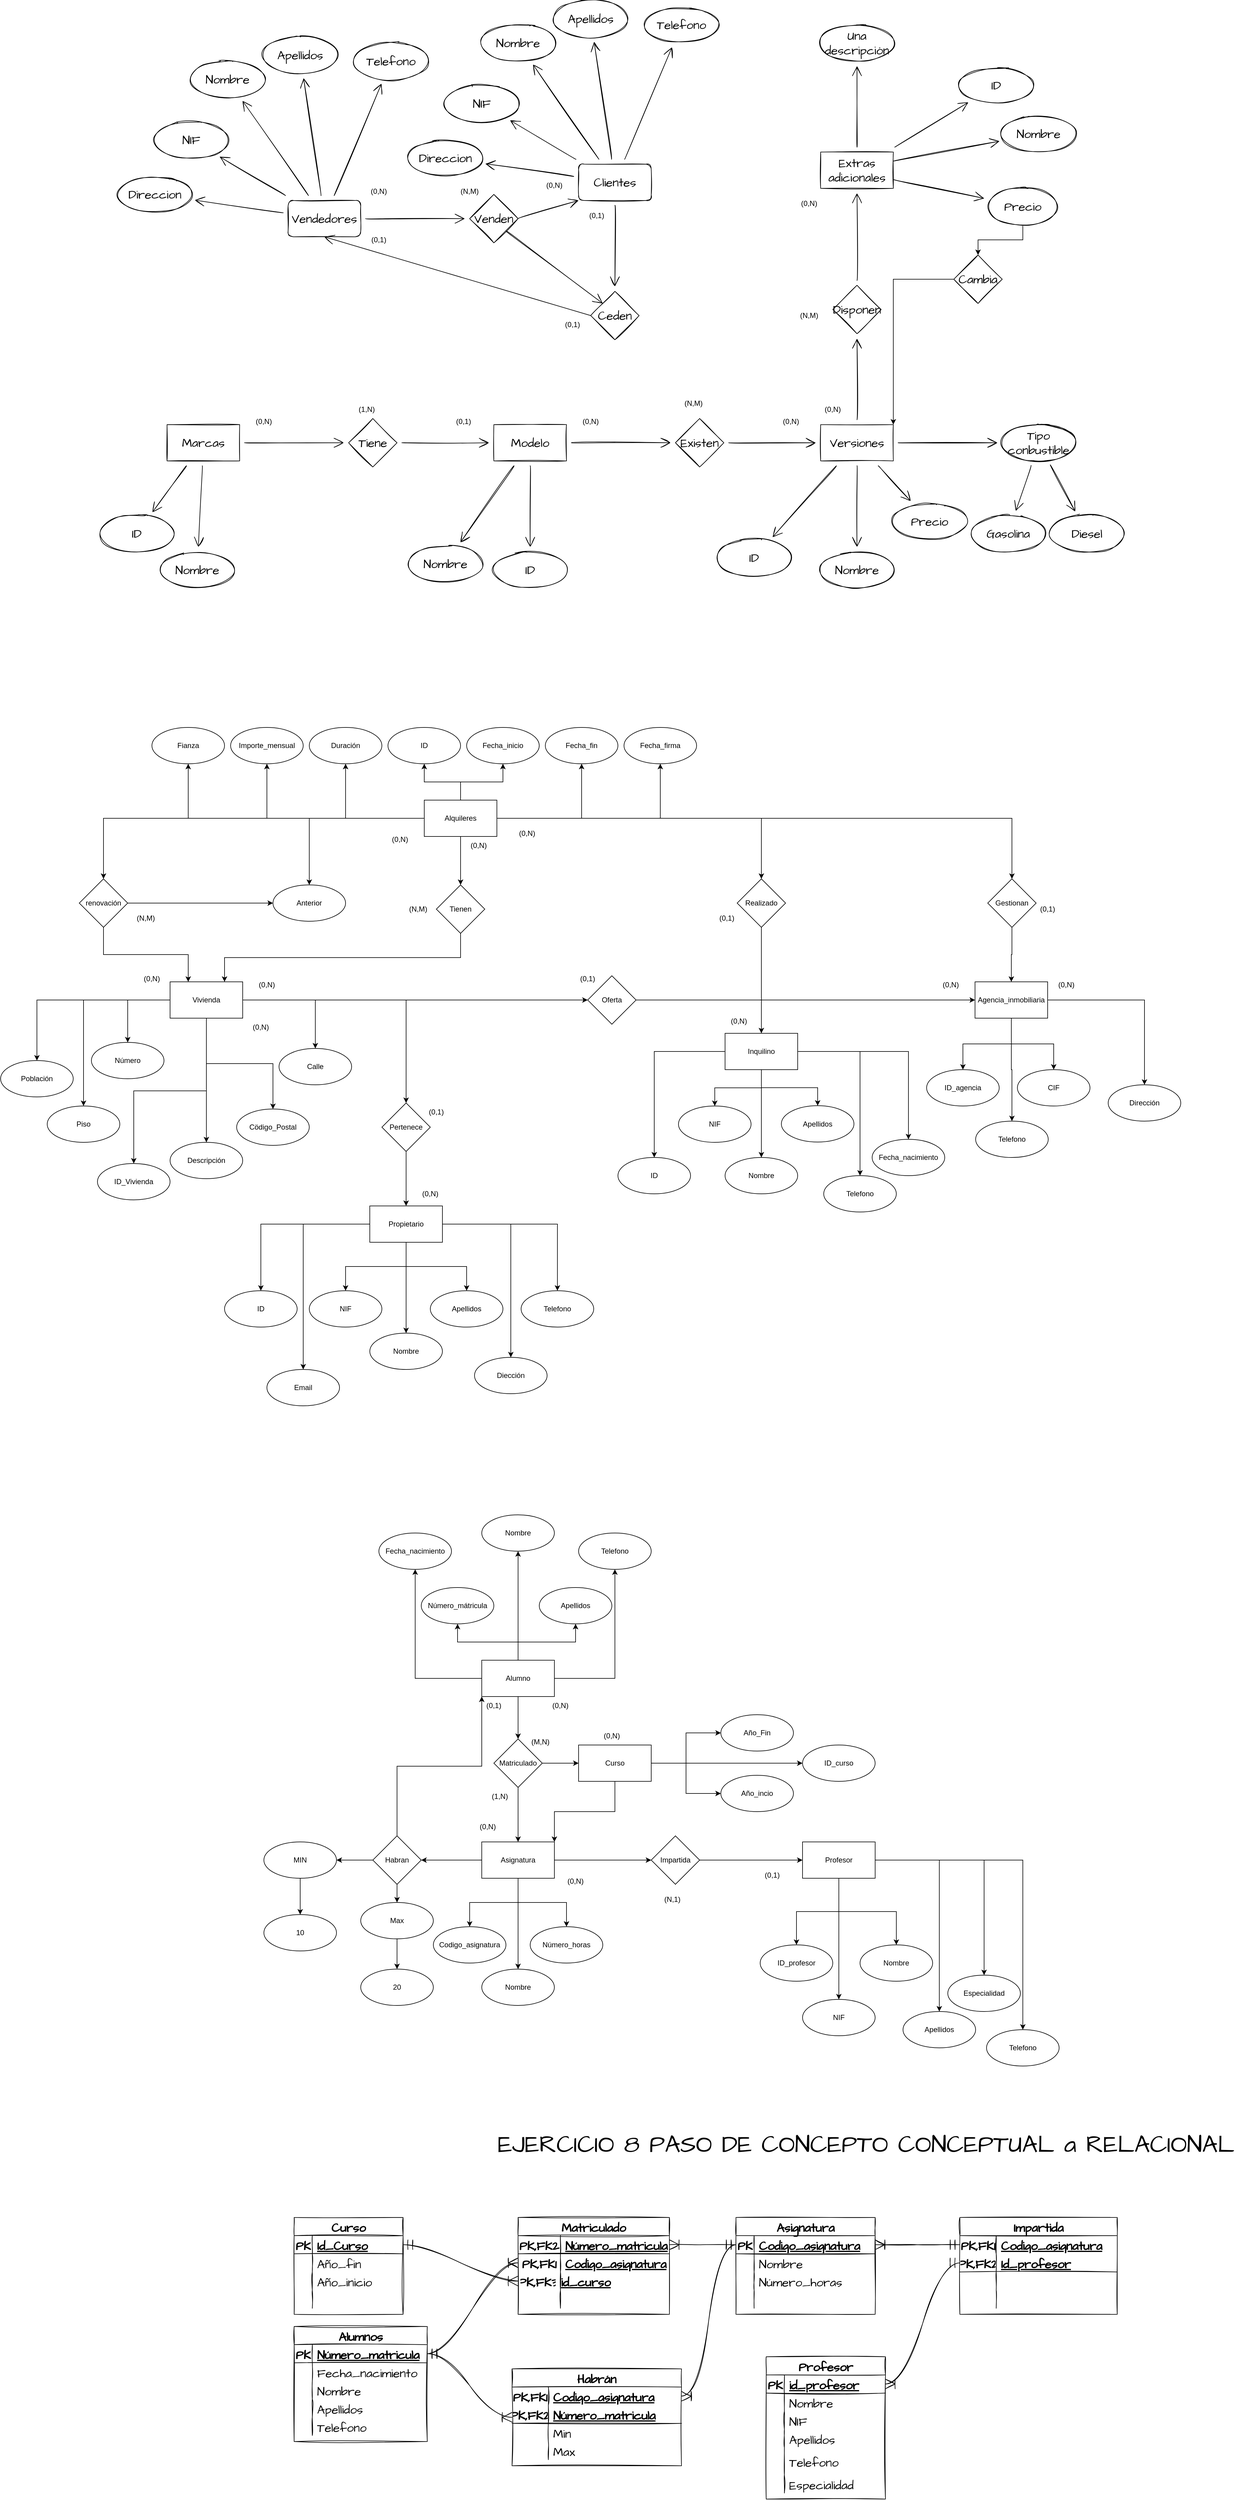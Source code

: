 <mxfile version="15.7.3" type="device"><diagram id="C5RBs43oDa-KdzZeNtuy" name="Page-1"><mxGraphModel dx="7387" dy="3789" grid="1" gridSize="10" guides="1" tooltips="1" connect="1" arrows="1" fold="1" page="1" pageScale="1" pageWidth="827" pageHeight="1169" math="0" shadow="0"><root><mxCell id="WIyWlLk6GJQsqaUBKTNV-0"/><mxCell id="WIyWlLk6GJQsqaUBKTNV-1" parent="WIyWlLk6GJQsqaUBKTNV-0"/><mxCell id="voV7zh03eIeqNrFHZhVO-2" value="" style="edgeStyle=none;curved=1;rounded=0;sketch=1;hachureGap=4;orthogonalLoop=1;jettySize=auto;html=1;fontFamily=Architects Daughter;fontSource=https%3A%2F%2Ffonts.googleapis.com%2Fcss%3Ffamily%3DArchitects%2BDaughter;fontSize=16;endArrow=open;startSize=14;endSize=14;sourcePerimeterSpacing=8;targetPerimeterSpacing=8;" parent="WIyWlLk6GJQsqaUBKTNV-1" source="voV7zh03eIeqNrFHZhVO-0" target="voV7zh03eIeqNrFHZhVO-1" edge="1"><mxGeometry relative="1" as="geometry"/></mxCell><mxCell id="voV7zh03eIeqNrFHZhVO-4" value="" style="edgeStyle=none;curved=1;rounded=0;sketch=1;hachureGap=4;orthogonalLoop=1;jettySize=auto;html=1;fontFamily=Architects Daughter;fontSource=https%3A%2F%2Ffonts.googleapis.com%2Fcss%3Ffamily%3DArchitects%2BDaughter;fontSize=16;endArrow=open;startSize=14;endSize=14;sourcePerimeterSpacing=8;targetPerimeterSpacing=8;" parent="WIyWlLk6GJQsqaUBKTNV-1" source="voV7zh03eIeqNrFHZhVO-0" target="voV7zh03eIeqNrFHZhVO-3" edge="1"><mxGeometry relative="1" as="geometry"/></mxCell><mxCell id="voV7zh03eIeqNrFHZhVO-8" value="" style="edgeStyle=none;curved=1;rounded=0;sketch=1;hachureGap=4;orthogonalLoop=1;jettySize=auto;html=1;fontFamily=Architects Daughter;fontSource=https%3A%2F%2Ffonts.googleapis.com%2Fcss%3Ffamily%3DArchitects%2BDaughter;fontSize=16;endArrow=open;startSize=14;endSize=14;sourcePerimeterSpacing=8;targetPerimeterSpacing=8;" parent="WIyWlLk6GJQsqaUBKTNV-1" source="voV7zh03eIeqNrFHZhVO-0" target="voV7zh03eIeqNrFHZhVO-7" edge="1"><mxGeometry relative="1" as="geometry"/></mxCell><mxCell id="voV7zh03eIeqNrFHZhVO-0" value="Marcas" style="rounded=0;whiteSpace=wrap;html=1;sketch=1;hachureGap=4;pointerEvents=0;fontFamily=Architects Daughter;fontSource=https%3A%2F%2Ffonts.googleapis.com%2Fcss%3Ffamily%3DArchitects%2BDaughter;fontSize=20;" parent="WIyWlLk6GJQsqaUBKTNV-1" vertex="1"><mxGeometry x="180" y="180" width="120" height="60" as="geometry"/></mxCell><mxCell id="voV7zh03eIeqNrFHZhVO-1" value="ID" style="ellipse;whiteSpace=wrap;html=1;sketch=1;hachureGap=4;pointerEvents=0;fontFamily=Architects Daughter;fontSource=https%3A%2F%2Ffonts.googleapis.com%2Fcss%3Ffamily%3DArchitects%2BDaughter;fontSize=20;" parent="WIyWlLk6GJQsqaUBKTNV-1" vertex="1"><mxGeometry x="70" y="330" width="120" height="60" as="geometry"/></mxCell><mxCell id="voV7zh03eIeqNrFHZhVO-3" value="Nombre" style="ellipse;whiteSpace=wrap;html=1;sketch=1;hachureGap=4;pointerEvents=0;fontFamily=Architects Daughter;fontSource=https%3A%2F%2Ffonts.googleapis.com%2Fcss%3Ffamily%3DArchitects%2BDaughter;fontSize=20;" parent="WIyWlLk6GJQsqaUBKTNV-1" vertex="1"><mxGeometry x="170" y="390" width="120" height="60" as="geometry"/></mxCell><mxCell id="voV7zh03eIeqNrFHZhVO-12" value="" style="edgeStyle=none;curved=1;rounded=0;sketch=1;hachureGap=4;orthogonalLoop=1;jettySize=auto;html=1;fontFamily=Architects Daughter;fontSource=https%3A%2F%2Ffonts.googleapis.com%2Fcss%3Ffamily%3DArchitects%2BDaughter;fontSize=16;endArrow=open;startSize=14;endSize=14;sourcePerimeterSpacing=8;targetPerimeterSpacing=8;" parent="WIyWlLk6GJQsqaUBKTNV-1" source="voV7zh03eIeqNrFHZhVO-7" target="voV7zh03eIeqNrFHZhVO-11" edge="1"><mxGeometry relative="1" as="geometry"/></mxCell><mxCell id="voV7zh03eIeqNrFHZhVO-7" value="Tiene" style="rhombus;whiteSpace=wrap;html=1;sketch=1;hachureGap=4;pointerEvents=0;fontFamily=Architects Daughter;fontSource=https%3A%2F%2Ffonts.googleapis.com%2Fcss%3Ffamily%3DArchitects%2BDaughter;fontSize=20;" parent="WIyWlLk6GJQsqaUBKTNV-1" vertex="1"><mxGeometry x="480" y="170" width="80" height="80" as="geometry"/></mxCell><mxCell id="voV7zh03eIeqNrFHZhVO-14" value="" style="edgeStyle=none;curved=1;rounded=0;sketch=1;hachureGap=4;orthogonalLoop=1;jettySize=auto;html=1;fontFamily=Architects Daughter;fontSource=https%3A%2F%2Ffonts.googleapis.com%2Fcss%3Ffamily%3DArchitects%2BDaughter;fontSize=16;endArrow=open;startSize=14;endSize=14;sourcePerimeterSpacing=8;targetPerimeterSpacing=8;" parent="WIyWlLk6GJQsqaUBKTNV-1" source="voV7zh03eIeqNrFHZhVO-11" target="voV7zh03eIeqNrFHZhVO-13" edge="1"><mxGeometry relative="1" as="geometry"/></mxCell><mxCell id="voV7zh03eIeqNrFHZhVO-16" value="" style="edgeStyle=none;curved=1;rounded=0;sketch=1;hachureGap=4;orthogonalLoop=1;jettySize=auto;html=1;fontFamily=Architects Daughter;fontSource=https%3A%2F%2Ffonts.googleapis.com%2Fcss%3Ffamily%3DArchitects%2BDaughter;fontSize=16;endArrow=open;startSize=14;endSize=14;sourcePerimeterSpacing=8;targetPerimeterSpacing=8;" parent="WIyWlLk6GJQsqaUBKTNV-1" source="voV7zh03eIeqNrFHZhVO-11" target="voV7zh03eIeqNrFHZhVO-15" edge="1"><mxGeometry relative="1" as="geometry"/></mxCell><mxCell id="voV7zh03eIeqNrFHZhVO-18" value="" style="edgeStyle=none;curved=1;rounded=0;sketch=1;hachureGap=4;orthogonalLoop=1;jettySize=auto;html=1;fontFamily=Architects Daughter;fontSource=https%3A%2F%2Ffonts.googleapis.com%2Fcss%3Ffamily%3DArchitects%2BDaughter;fontSize=16;endArrow=open;startSize=14;endSize=14;sourcePerimeterSpacing=8;targetPerimeterSpacing=8;" parent="WIyWlLk6GJQsqaUBKTNV-1" source="voV7zh03eIeqNrFHZhVO-11" target="voV7zh03eIeqNrFHZhVO-17" edge="1"><mxGeometry relative="1" as="geometry"/></mxCell><mxCell id="voV7zh03eIeqNrFHZhVO-11" value="Modelo" style="whiteSpace=wrap;html=1;sketch=1;hachureGap=4;pointerEvents=0;fontFamily=Architects Daughter;fontSource=https%3A%2F%2Ffonts.googleapis.com%2Fcss%3Ffamily%3DArchitects%2BDaughter;fontSize=20;" parent="WIyWlLk6GJQsqaUBKTNV-1" vertex="1"><mxGeometry x="720" y="180" width="120" height="60" as="geometry"/></mxCell><mxCell id="voV7zh03eIeqNrFHZhVO-13" value="ID" style="ellipse;whiteSpace=wrap;html=1;sketch=1;hachureGap=4;pointerEvents=0;fontFamily=Architects Daughter;fontSource=https%3A%2F%2Ffonts.googleapis.com%2Fcss%3Ffamily%3DArchitects%2BDaughter;fontSize=20;" parent="WIyWlLk6GJQsqaUBKTNV-1" vertex="1"><mxGeometry x="720" y="390" width="120" height="60" as="geometry"/></mxCell><mxCell id="voV7zh03eIeqNrFHZhVO-15" value="Nombre" style="ellipse;whiteSpace=wrap;html=1;sketch=1;hachureGap=4;pointerEvents=0;fontFamily=Architects Daughter;fontSource=https%3A%2F%2Ffonts.googleapis.com%2Fcss%3Ffamily%3DArchitects%2BDaughter;fontSize=20;" parent="WIyWlLk6GJQsqaUBKTNV-1" vertex="1"><mxGeometry x="580" y="380" width="120" height="60" as="geometry"/></mxCell><mxCell id="voV7zh03eIeqNrFHZhVO-20" value="" style="edgeStyle=none;curved=1;rounded=0;sketch=1;hachureGap=4;orthogonalLoop=1;jettySize=auto;html=1;fontFamily=Architects Daughter;fontSource=https%3A%2F%2Ffonts.googleapis.com%2Fcss%3Ffamily%3DArchitects%2BDaughter;fontSize=16;endArrow=open;startSize=14;endSize=14;sourcePerimeterSpacing=8;targetPerimeterSpacing=8;" parent="WIyWlLk6GJQsqaUBKTNV-1" source="voV7zh03eIeqNrFHZhVO-17" target="voV7zh03eIeqNrFHZhVO-19" edge="1"><mxGeometry relative="1" as="geometry"/></mxCell><mxCell id="voV7zh03eIeqNrFHZhVO-17" value="Existen" style="rhombus;whiteSpace=wrap;html=1;sketch=1;hachureGap=4;pointerEvents=0;fontFamily=Architects Daughter;fontSource=https%3A%2F%2Ffonts.googleapis.com%2Fcss%3Ffamily%3DArchitects%2BDaughter;fontSize=20;" parent="WIyWlLk6GJQsqaUBKTNV-1" vertex="1"><mxGeometry x="1020" y="170" width="80" height="80" as="geometry"/></mxCell><mxCell id="voV7zh03eIeqNrFHZhVO-22" value="" style="edgeStyle=none;curved=1;rounded=0;sketch=1;hachureGap=4;orthogonalLoop=1;jettySize=auto;html=1;fontFamily=Architects Daughter;fontSource=https%3A%2F%2Ffonts.googleapis.com%2Fcss%3Ffamily%3DArchitects%2BDaughter;fontSize=16;endArrow=open;startSize=14;endSize=14;sourcePerimeterSpacing=8;targetPerimeterSpacing=8;" parent="WIyWlLk6GJQsqaUBKTNV-1" source="voV7zh03eIeqNrFHZhVO-19" target="voV7zh03eIeqNrFHZhVO-21" edge="1"><mxGeometry relative="1" as="geometry"/></mxCell><mxCell id="voV7zh03eIeqNrFHZhVO-26" value="" style="edgeStyle=none;curved=1;rounded=0;sketch=1;hachureGap=4;orthogonalLoop=1;jettySize=auto;html=1;fontFamily=Architects Daughter;fontSource=https%3A%2F%2Ffonts.googleapis.com%2Fcss%3Ffamily%3DArchitects%2BDaughter;fontSize=16;endArrow=open;startSize=14;endSize=14;sourcePerimeterSpacing=8;targetPerimeterSpacing=8;" parent="WIyWlLk6GJQsqaUBKTNV-1" source="voV7zh03eIeqNrFHZhVO-19" target="voV7zh03eIeqNrFHZhVO-25" edge="1"><mxGeometry relative="1" as="geometry"/></mxCell><mxCell id="voV7zh03eIeqNrFHZhVO-28" value="" style="edgeStyle=none;curved=1;rounded=0;sketch=1;hachureGap=4;orthogonalLoop=1;jettySize=auto;html=1;fontFamily=Architects Daughter;fontSource=https%3A%2F%2Ffonts.googleapis.com%2Fcss%3Ffamily%3DArchitects%2BDaughter;fontSize=16;endArrow=open;startSize=14;endSize=14;sourcePerimeterSpacing=8;targetPerimeterSpacing=8;" parent="WIyWlLk6GJQsqaUBKTNV-1" source="voV7zh03eIeqNrFHZhVO-19" target="voV7zh03eIeqNrFHZhVO-27" edge="1"><mxGeometry relative="1" as="geometry"/></mxCell><mxCell id="voV7zh03eIeqNrFHZhVO-30" value="" style="edgeStyle=none;curved=1;rounded=0;sketch=1;hachureGap=4;orthogonalLoop=1;jettySize=auto;html=1;fontFamily=Architects Daughter;fontSource=https%3A%2F%2Ffonts.googleapis.com%2Fcss%3Ffamily%3DArchitects%2BDaughter;fontSize=16;endArrow=open;startSize=14;endSize=14;sourcePerimeterSpacing=8;targetPerimeterSpacing=8;" parent="WIyWlLk6GJQsqaUBKTNV-1" source="voV7zh03eIeqNrFHZhVO-19" target="voV7zh03eIeqNrFHZhVO-29" edge="1"><mxGeometry relative="1" as="geometry"/></mxCell><mxCell id="voV7zh03eIeqNrFHZhVO-32" value="" style="edgeStyle=none;curved=1;rounded=0;sketch=1;hachureGap=4;orthogonalLoop=1;jettySize=auto;html=1;fontFamily=Architects Daughter;fontSource=https%3A%2F%2Ffonts.googleapis.com%2Fcss%3Ffamily%3DArchitects%2BDaughter;fontSize=16;endArrow=open;startSize=14;endSize=14;sourcePerimeterSpacing=8;targetPerimeterSpacing=8;" parent="WIyWlLk6GJQsqaUBKTNV-1" source="voV7zh03eIeqNrFHZhVO-19" target="voV7zh03eIeqNrFHZhVO-31" edge="1"><mxGeometry relative="1" as="geometry"/></mxCell><mxCell id="voV7zh03eIeqNrFHZhVO-38" value="" style="edgeStyle=none;curved=1;rounded=0;sketch=1;hachureGap=4;orthogonalLoop=1;jettySize=auto;html=1;fontFamily=Architects Daughter;fontSource=https%3A%2F%2Ffonts.googleapis.com%2Fcss%3Ffamily%3DArchitects%2BDaughter;fontSize=16;endArrow=open;startSize=14;endSize=14;sourcePerimeterSpacing=8;targetPerimeterSpacing=8;" parent="WIyWlLk6GJQsqaUBKTNV-1" source="voV7zh03eIeqNrFHZhVO-19" target="voV7zh03eIeqNrFHZhVO-37" edge="1"><mxGeometry relative="1" as="geometry"/></mxCell><mxCell id="voV7zh03eIeqNrFHZhVO-19" value="Versiones" style="whiteSpace=wrap;html=1;sketch=1;hachureGap=4;pointerEvents=0;fontFamily=Architects Daughter;fontSource=https%3A%2F%2Ffonts.googleapis.com%2Fcss%3Ffamily%3DArchitects%2BDaughter;fontSize=20;" parent="WIyWlLk6GJQsqaUBKTNV-1" vertex="1"><mxGeometry x="1260" y="180" width="120" height="60" as="geometry"/></mxCell><mxCell id="voV7zh03eIeqNrFHZhVO-21" value="ID" style="ellipse;whiteSpace=wrap;html=1;sketch=1;hachureGap=4;pointerEvents=0;fontFamily=Architects Daughter;fontSource=https%3A%2F%2Ffonts.googleapis.com%2Fcss%3Ffamily%3DArchitects%2BDaughter;fontSize=20;" parent="WIyWlLk6GJQsqaUBKTNV-1" vertex="1"><mxGeometry x="1090" y="370" width="120" height="60" as="geometry"/></mxCell><mxCell id="voV7zh03eIeqNrFHZhVO-25" value="Precio" style="ellipse;whiteSpace=wrap;html=1;sketch=1;hachureGap=4;pointerEvents=0;fontFamily=Architects Daughter;fontSource=https%3A%2F%2Ffonts.googleapis.com%2Fcss%3Ffamily%3DArchitects%2BDaughter;fontSize=20;" parent="WIyWlLk6GJQsqaUBKTNV-1" vertex="1"><mxGeometry x="1380" y="310" width="120" height="60" as="geometry"/></mxCell><mxCell id="voV7zh03eIeqNrFHZhVO-27" value="Nombre" style="ellipse;whiteSpace=wrap;html=1;sketch=1;hachureGap=4;pointerEvents=0;fontFamily=Architects Daughter;fontSource=https%3A%2F%2Ffonts.googleapis.com%2Fcss%3Ffamily%3DArchitects%2BDaughter;fontSize=20;" parent="WIyWlLk6GJQsqaUBKTNV-1" vertex="1"><mxGeometry x="1260" y="390" width="120" height="60" as="geometry"/></mxCell><mxCell id="voV7zh03eIeqNrFHZhVO-29" value="Potencia" style="ellipse;whiteSpace=wrap;html=1;sketch=1;hachureGap=4;pointerEvents=0;fontFamily=Architects Daughter;fontSource=https%3A%2F%2Ffonts.googleapis.com%2Fcss%3Ffamily%3DArchitects%2BDaughter;fontSize=20;" parent="WIyWlLk6GJQsqaUBKTNV-1" vertex="1"><mxGeometry x="1560" y="180" width="120" height="60" as="geometry"/></mxCell><mxCell id="voV7zh03eIeqNrFHZhVO-34" value="" style="edgeStyle=none;curved=1;rounded=0;sketch=1;hachureGap=4;orthogonalLoop=1;jettySize=auto;html=1;fontFamily=Architects Daughter;fontSource=https%3A%2F%2Ffonts.googleapis.com%2Fcss%3Ffamily%3DArchitects%2BDaughter;fontSize=16;endArrow=open;startSize=14;endSize=14;sourcePerimeterSpacing=8;targetPerimeterSpacing=8;" parent="WIyWlLk6GJQsqaUBKTNV-1" source="voV7zh03eIeqNrFHZhVO-31" target="voV7zh03eIeqNrFHZhVO-33" edge="1"><mxGeometry relative="1" as="geometry"/></mxCell><mxCell id="voV7zh03eIeqNrFHZhVO-36" value="" style="edgeStyle=none;curved=1;rounded=0;sketch=1;hachureGap=4;orthogonalLoop=1;jettySize=auto;html=1;fontFamily=Architects Daughter;fontSource=https%3A%2F%2Ffonts.googleapis.com%2Fcss%3Ffamily%3DArchitects%2BDaughter;fontSize=16;endArrow=open;startSize=14;endSize=14;sourcePerimeterSpacing=8;targetPerimeterSpacing=8;" parent="WIyWlLk6GJQsqaUBKTNV-1" source="voV7zh03eIeqNrFHZhVO-31" target="voV7zh03eIeqNrFHZhVO-35" edge="1"><mxGeometry relative="1" as="geometry"/></mxCell><mxCell id="voV7zh03eIeqNrFHZhVO-31" value="Tipo conbustible" style="ellipse;whiteSpace=wrap;html=1;sketch=1;hachureGap=4;pointerEvents=0;fontFamily=Architects Daughter;fontSource=https%3A%2F%2Ffonts.googleapis.com%2Fcss%3Ffamily%3DArchitects%2BDaughter;fontSize=20;" parent="WIyWlLk6GJQsqaUBKTNV-1" vertex="1"><mxGeometry x="1560" y="180" width="120" height="60" as="geometry"/></mxCell><mxCell id="voV7zh03eIeqNrFHZhVO-33" value="Gasolina" style="ellipse;whiteSpace=wrap;html=1;sketch=1;hachureGap=4;pointerEvents=0;fontFamily=Architects Daughter;fontSource=https%3A%2F%2Ffonts.googleapis.com%2Fcss%3Ffamily%3DArchitects%2BDaughter;fontSize=20;" parent="WIyWlLk6GJQsqaUBKTNV-1" vertex="1"><mxGeometry x="1510" y="330" width="120" height="60" as="geometry"/></mxCell><mxCell id="voV7zh03eIeqNrFHZhVO-35" value="Diesel" style="ellipse;whiteSpace=wrap;html=1;sketch=1;hachureGap=4;pointerEvents=0;fontFamily=Architects Daughter;fontSource=https%3A%2F%2Ffonts.googleapis.com%2Fcss%3Ffamily%3DArchitects%2BDaughter;fontSize=20;" parent="WIyWlLk6GJQsqaUBKTNV-1" vertex="1"><mxGeometry x="1640" y="330" width="120" height="60" as="geometry"/></mxCell><mxCell id="voV7zh03eIeqNrFHZhVO-40" value="" style="edgeStyle=none;curved=1;rounded=0;sketch=1;hachureGap=4;orthogonalLoop=1;jettySize=auto;html=1;fontFamily=Architects Daughter;fontSource=https%3A%2F%2Ffonts.googleapis.com%2Fcss%3Ffamily%3DArchitects%2BDaughter;fontSize=16;endArrow=open;startSize=14;endSize=14;sourcePerimeterSpacing=8;targetPerimeterSpacing=8;" parent="WIyWlLk6GJQsqaUBKTNV-1" source="voV7zh03eIeqNrFHZhVO-37" target="voV7zh03eIeqNrFHZhVO-39" edge="1"><mxGeometry relative="1" as="geometry"/></mxCell><mxCell id="voV7zh03eIeqNrFHZhVO-37" value="Disponen" style="rhombus;whiteSpace=wrap;html=1;sketch=1;hachureGap=4;pointerEvents=0;fontFamily=Architects Daughter;fontSource=https%3A%2F%2Ffonts.googleapis.com%2Fcss%3Ffamily%3DArchitects%2BDaughter;fontSize=20;" parent="WIyWlLk6GJQsqaUBKTNV-1" vertex="1"><mxGeometry x="1280" y="-50" width="80" height="80" as="geometry"/></mxCell><mxCell id="voV7zh03eIeqNrFHZhVO-42" value="" style="edgeStyle=none;curved=1;rounded=0;sketch=1;hachureGap=4;orthogonalLoop=1;jettySize=auto;html=1;fontFamily=Architects Daughter;fontSource=https%3A%2F%2Ffonts.googleapis.com%2Fcss%3Ffamily%3DArchitects%2BDaughter;fontSize=16;endArrow=open;startSize=14;endSize=14;sourcePerimeterSpacing=8;targetPerimeterSpacing=8;" parent="WIyWlLk6GJQsqaUBKTNV-1" source="voV7zh03eIeqNrFHZhVO-39" target="voV7zh03eIeqNrFHZhVO-41" edge="1"><mxGeometry relative="1" as="geometry"/></mxCell><mxCell id="voV7zh03eIeqNrFHZhVO-44" value="" style="edgeStyle=none;curved=1;rounded=0;sketch=1;hachureGap=4;orthogonalLoop=1;jettySize=auto;html=1;fontFamily=Architects Daughter;fontSource=https%3A%2F%2Ffonts.googleapis.com%2Fcss%3Ffamily%3DArchitects%2BDaughter;fontSize=16;endArrow=open;startSize=14;endSize=14;sourcePerimeterSpacing=8;targetPerimeterSpacing=8;exitX=1;exitY=0.25;exitDx=0;exitDy=0;" parent="WIyWlLk6GJQsqaUBKTNV-1" source="voV7zh03eIeqNrFHZhVO-39" target="voV7zh03eIeqNrFHZhVO-43" edge="1"><mxGeometry relative="1" as="geometry"/></mxCell><mxCell id="voV7zh03eIeqNrFHZhVO-46" value="" style="edgeStyle=none;curved=1;rounded=0;sketch=1;hachureGap=4;orthogonalLoop=1;jettySize=auto;html=1;fontFamily=Architects Daughter;fontSource=https%3A%2F%2Ffonts.googleapis.com%2Fcss%3Ffamily%3DArchitects%2BDaughter;fontSize=16;endArrow=open;startSize=14;endSize=14;sourcePerimeterSpacing=8;targetPerimeterSpacing=8;" parent="WIyWlLk6GJQsqaUBKTNV-1" source="voV7zh03eIeqNrFHZhVO-39" target="voV7zh03eIeqNrFHZhVO-45" edge="1"><mxGeometry relative="1" as="geometry"/></mxCell><mxCell id="voV7zh03eIeqNrFHZhVO-39" value="Extras adicionales" style="whiteSpace=wrap;html=1;sketch=1;hachureGap=4;pointerEvents=0;fontFamily=Architects Daughter;fontSource=https%3A%2F%2Ffonts.googleapis.com%2Fcss%3Ffamily%3DArchitects%2BDaughter;fontSize=20;" parent="WIyWlLk6GJQsqaUBKTNV-1" vertex="1"><mxGeometry x="1260" y="-270" width="120" height="60" as="geometry"/></mxCell><mxCell id="voV7zh03eIeqNrFHZhVO-41" value="ID" style="ellipse;whiteSpace=wrap;html=1;sketch=1;hachureGap=4;pointerEvents=0;fontFamily=Architects Daughter;fontSource=https%3A%2F%2Ffonts.googleapis.com%2Fcss%3Ffamily%3DArchitects%2BDaughter;fontSize=20;" parent="WIyWlLk6GJQsqaUBKTNV-1" vertex="1"><mxGeometry x="1490" y="-410" width="120" height="60" as="geometry"/></mxCell><mxCell id="voV7zh03eIeqNrFHZhVO-43" value="Nombre" style="ellipse;whiteSpace=wrap;html=1;sketch=1;hachureGap=4;pointerEvents=0;fontFamily=Architects Daughter;fontSource=https%3A%2F%2Ffonts.googleapis.com%2Fcss%3Ffamily%3DArchitects%2BDaughter;fontSize=20;" parent="WIyWlLk6GJQsqaUBKTNV-1" vertex="1"><mxGeometry x="1560" y="-330" width="120" height="60" as="geometry"/></mxCell><mxCell id="voV7zh03eIeqNrFHZhVO-45" value="Una descripción" style="ellipse;whiteSpace=wrap;html=1;sketch=1;hachureGap=4;pointerEvents=0;fontFamily=Architects Daughter;fontSource=https%3A%2F%2Ffonts.googleapis.com%2Fcss%3Ffamily%3DArchitects%2BDaughter;fontSize=20;" parent="WIyWlLk6GJQsqaUBKTNV-1" vertex="1"><mxGeometry x="1260" y="-480" width="120" height="60" as="geometry"/></mxCell><mxCell id="voV7zh03eIeqNrFHZhVO-49" value="" style="edgeStyle=none;curved=1;rounded=0;sketch=1;hachureGap=4;orthogonalLoop=1;jettySize=auto;html=1;fontFamily=Architects Daughter;fontSource=https%3A%2F%2Ffonts.googleapis.com%2Fcss%3Ffamily%3DArchitects%2BDaughter;fontSize=16;endArrow=open;startSize=14;endSize=14;sourcePerimeterSpacing=8;targetPerimeterSpacing=8;" parent="WIyWlLk6GJQsqaUBKTNV-1" source="voV7zh03eIeqNrFHZhVO-47" target="voV7zh03eIeqNrFHZhVO-48" edge="1"><mxGeometry relative="1" as="geometry"/></mxCell><mxCell id="voV7zh03eIeqNrFHZhVO-51" value="" style="edgeStyle=none;curved=1;rounded=0;sketch=1;hachureGap=4;orthogonalLoop=1;jettySize=auto;html=1;fontFamily=Architects Daughter;fontSource=https%3A%2F%2Ffonts.googleapis.com%2Fcss%3Ffamily%3DArchitects%2BDaughter;fontSize=16;endArrow=open;startSize=14;endSize=14;sourcePerimeterSpacing=8;targetPerimeterSpacing=8;" parent="WIyWlLk6GJQsqaUBKTNV-1" source="voV7zh03eIeqNrFHZhVO-47" target="voV7zh03eIeqNrFHZhVO-50" edge="1"><mxGeometry relative="1" as="geometry"/></mxCell><mxCell id="voV7zh03eIeqNrFHZhVO-53" value="" style="edgeStyle=none;curved=1;rounded=0;sketch=1;hachureGap=4;orthogonalLoop=1;jettySize=auto;html=1;fontFamily=Architects Daughter;fontSource=https%3A%2F%2Ffonts.googleapis.com%2Fcss%3Ffamily%3DArchitects%2BDaughter;fontSize=16;endArrow=open;startSize=14;endSize=14;sourcePerimeterSpacing=8;targetPerimeterSpacing=8;" parent="WIyWlLk6GJQsqaUBKTNV-1" source="voV7zh03eIeqNrFHZhVO-47" target="voV7zh03eIeqNrFHZhVO-52" edge="1"><mxGeometry relative="1" as="geometry"/></mxCell><mxCell id="voV7zh03eIeqNrFHZhVO-55" value="" style="edgeStyle=none;curved=1;rounded=0;sketch=1;hachureGap=4;orthogonalLoop=1;jettySize=auto;html=1;fontFamily=Architects Daughter;fontSource=https%3A%2F%2Ffonts.googleapis.com%2Fcss%3Ffamily%3DArchitects%2BDaughter;fontSize=16;endArrow=open;startSize=14;endSize=14;sourcePerimeterSpacing=8;targetPerimeterSpacing=8;" parent="WIyWlLk6GJQsqaUBKTNV-1" source="voV7zh03eIeqNrFHZhVO-47" target="voV7zh03eIeqNrFHZhVO-54" edge="1"><mxGeometry relative="1" as="geometry"/></mxCell><mxCell id="voV7zh03eIeqNrFHZhVO-57" value="" style="edgeStyle=none;curved=1;rounded=0;sketch=1;hachureGap=4;orthogonalLoop=1;jettySize=auto;html=1;fontFamily=Architects Daughter;fontSource=https%3A%2F%2Ffonts.googleapis.com%2Fcss%3Ffamily%3DArchitects%2BDaughter;fontSize=16;endArrow=open;startSize=14;endSize=14;sourcePerimeterSpacing=8;targetPerimeterSpacing=8;" parent="WIyWlLk6GJQsqaUBKTNV-1" source="voV7zh03eIeqNrFHZhVO-47" target="voV7zh03eIeqNrFHZhVO-56" edge="1"><mxGeometry relative="1" as="geometry"/></mxCell><mxCell id="voV7zh03eIeqNrFHZhVO-73" value="" style="edgeStyle=none;curved=1;rounded=0;sketch=1;hachureGap=4;orthogonalLoop=1;jettySize=auto;html=1;fontFamily=Architects Daughter;fontSource=https%3A%2F%2Ffonts.googleapis.com%2Fcss%3Ffamily%3DArchitects%2BDaughter;fontSize=16;endArrow=open;startSize=14;endSize=14;sourcePerimeterSpacing=8;targetPerimeterSpacing=8;" parent="WIyWlLk6GJQsqaUBKTNV-1" source="voV7zh03eIeqNrFHZhVO-47" target="voV7zh03eIeqNrFHZhVO-72" edge="1"><mxGeometry relative="1" as="geometry"/></mxCell><mxCell id="voV7zh03eIeqNrFHZhVO-47" value="Clientes" style="rounded=1;whiteSpace=wrap;html=1;sketch=1;hachureGap=4;pointerEvents=0;fontFamily=Architects Daughter;fontSource=https%3A%2F%2Ffonts.googleapis.com%2Fcss%3Ffamily%3DArchitects%2BDaughter;fontSize=20;" parent="WIyWlLk6GJQsqaUBKTNV-1" vertex="1"><mxGeometry x="860" y="-250" width="120" height="60" as="geometry"/></mxCell><mxCell id="voV7zh03eIeqNrFHZhVO-48" value="NIF" style="ellipse;whiteSpace=wrap;html=1;sketch=1;hachureGap=4;pointerEvents=0;fontFamily=Architects Daughter;fontSource=https%3A%2F%2Ffonts.googleapis.com%2Fcss%3Ffamily%3DArchitects%2BDaughter;fontSize=20;" parent="WIyWlLk6GJQsqaUBKTNV-1" vertex="1"><mxGeometry x="640" y="-380" width="120" height="60" as="geometry"/></mxCell><mxCell id="voV7zh03eIeqNrFHZhVO-50" value="Nombre" style="ellipse;whiteSpace=wrap;html=1;sketch=1;hachureGap=4;pointerEvents=0;fontFamily=Architects Daughter;fontSource=https%3A%2F%2Ffonts.googleapis.com%2Fcss%3Ffamily%3DArchitects%2BDaughter;fontSize=20;" parent="WIyWlLk6GJQsqaUBKTNV-1" vertex="1"><mxGeometry x="700" y="-480" width="120" height="60" as="geometry"/></mxCell><mxCell id="voV7zh03eIeqNrFHZhVO-52" value="Apellidos" style="ellipse;whiteSpace=wrap;html=1;sketch=1;hachureGap=4;pointerEvents=0;fontFamily=Architects Daughter;fontSource=https%3A%2F%2Ffonts.googleapis.com%2Fcss%3Ffamily%3DArchitects%2BDaughter;fontSize=20;" parent="WIyWlLk6GJQsqaUBKTNV-1" vertex="1"><mxGeometry x="820" y="-520" width="120" height="60" as="geometry"/></mxCell><mxCell id="voV7zh03eIeqNrFHZhVO-54" value="Telefono" style="ellipse;whiteSpace=wrap;html=1;sketch=1;hachureGap=4;pointerEvents=0;fontFamily=Architects Daughter;fontSource=https%3A%2F%2Ffonts.googleapis.com%2Fcss%3Ffamily%3DArchitects%2BDaughter;fontSize=20;" parent="WIyWlLk6GJQsqaUBKTNV-1" vertex="1"><mxGeometry x="970" y="-510" width="120" height="60" as="geometry"/></mxCell><mxCell id="voV7zh03eIeqNrFHZhVO-56" value="Direccion" style="ellipse;whiteSpace=wrap;html=1;sketch=1;hachureGap=4;pointerEvents=0;fontFamily=Architects Daughter;fontSource=https%3A%2F%2Ffonts.googleapis.com%2Fcss%3Ffamily%3DArchitects%2BDaughter;fontSize=20;" parent="WIyWlLk6GJQsqaUBKTNV-1" vertex="1"><mxGeometry x="580" y="-290" width="120" height="60" as="geometry"/></mxCell><mxCell id="voV7zh03eIeqNrFHZhVO-58" value="" style="edgeStyle=none;curved=1;rounded=0;sketch=1;hachureGap=4;orthogonalLoop=1;jettySize=auto;html=1;fontFamily=Architects Daughter;fontSource=https%3A%2F%2Ffonts.googleapis.com%2Fcss%3Ffamily%3DArchitects%2BDaughter;fontSize=16;endArrow=open;startSize=14;endSize=14;sourcePerimeterSpacing=8;targetPerimeterSpacing=8;" parent="WIyWlLk6GJQsqaUBKTNV-1" source="voV7zh03eIeqNrFHZhVO-63" target="voV7zh03eIeqNrFHZhVO-64" edge="1"><mxGeometry relative="1" as="geometry"/></mxCell><mxCell id="voV7zh03eIeqNrFHZhVO-59" value="" style="edgeStyle=none;curved=1;rounded=0;sketch=1;hachureGap=4;orthogonalLoop=1;jettySize=auto;html=1;fontFamily=Architects Daughter;fontSource=https%3A%2F%2Ffonts.googleapis.com%2Fcss%3Ffamily%3DArchitects%2BDaughter;fontSize=16;endArrow=open;startSize=14;endSize=14;sourcePerimeterSpacing=8;targetPerimeterSpacing=8;" parent="WIyWlLk6GJQsqaUBKTNV-1" source="voV7zh03eIeqNrFHZhVO-63" target="voV7zh03eIeqNrFHZhVO-65" edge="1"><mxGeometry relative="1" as="geometry"/></mxCell><mxCell id="voV7zh03eIeqNrFHZhVO-60" value="" style="edgeStyle=none;curved=1;rounded=0;sketch=1;hachureGap=4;orthogonalLoop=1;jettySize=auto;html=1;fontFamily=Architects Daughter;fontSource=https%3A%2F%2Ffonts.googleapis.com%2Fcss%3Ffamily%3DArchitects%2BDaughter;fontSize=16;endArrow=open;startSize=14;endSize=14;sourcePerimeterSpacing=8;targetPerimeterSpacing=8;" parent="WIyWlLk6GJQsqaUBKTNV-1" source="voV7zh03eIeqNrFHZhVO-63" target="voV7zh03eIeqNrFHZhVO-66" edge="1"><mxGeometry relative="1" as="geometry"/></mxCell><mxCell id="voV7zh03eIeqNrFHZhVO-61" value="" style="edgeStyle=none;curved=1;rounded=0;sketch=1;hachureGap=4;orthogonalLoop=1;jettySize=auto;html=1;fontFamily=Architects Daughter;fontSource=https%3A%2F%2Ffonts.googleapis.com%2Fcss%3Ffamily%3DArchitects%2BDaughter;fontSize=16;endArrow=open;startSize=14;endSize=14;sourcePerimeterSpacing=8;targetPerimeterSpacing=8;" parent="WIyWlLk6GJQsqaUBKTNV-1" source="voV7zh03eIeqNrFHZhVO-63" target="voV7zh03eIeqNrFHZhVO-67" edge="1"><mxGeometry relative="1" as="geometry"/></mxCell><mxCell id="voV7zh03eIeqNrFHZhVO-62" value="" style="edgeStyle=none;curved=1;rounded=0;sketch=1;hachureGap=4;orthogonalLoop=1;jettySize=auto;html=1;fontFamily=Architects Daughter;fontSource=https%3A%2F%2Ffonts.googleapis.com%2Fcss%3Ffamily%3DArchitects%2BDaughter;fontSize=16;endArrow=open;startSize=14;endSize=14;sourcePerimeterSpacing=8;targetPerimeterSpacing=8;" parent="WIyWlLk6GJQsqaUBKTNV-1" source="voV7zh03eIeqNrFHZhVO-63" target="voV7zh03eIeqNrFHZhVO-68" edge="1"><mxGeometry relative="1" as="geometry"/></mxCell><mxCell id="voV7zh03eIeqNrFHZhVO-70" value="" style="edgeStyle=none;curved=1;rounded=0;sketch=1;hachureGap=4;orthogonalLoop=1;jettySize=auto;html=1;fontFamily=Architects Daughter;fontSource=https%3A%2F%2Ffonts.googleapis.com%2Fcss%3Ffamily%3DArchitects%2BDaughter;fontSize=16;endArrow=open;startSize=14;endSize=14;sourcePerimeterSpacing=8;targetPerimeterSpacing=8;" parent="WIyWlLk6GJQsqaUBKTNV-1" source="voV7zh03eIeqNrFHZhVO-63" target="voV7zh03eIeqNrFHZhVO-69" edge="1"><mxGeometry relative="1" as="geometry"/></mxCell><mxCell id="voV7zh03eIeqNrFHZhVO-63" value="Vendedores" style="rounded=1;whiteSpace=wrap;html=1;sketch=1;hachureGap=4;pointerEvents=0;fontFamily=Architects Daughter;fontSource=https%3A%2F%2Ffonts.googleapis.com%2Fcss%3Ffamily%3DArchitects%2BDaughter;fontSize=20;" parent="WIyWlLk6GJQsqaUBKTNV-1" vertex="1"><mxGeometry x="380" y="-190" width="120" height="60" as="geometry"/></mxCell><mxCell id="voV7zh03eIeqNrFHZhVO-64" value="NIF" style="ellipse;whiteSpace=wrap;html=1;sketch=1;hachureGap=4;pointerEvents=0;fontFamily=Architects Daughter;fontSource=https%3A%2F%2Ffonts.googleapis.com%2Fcss%3Ffamily%3DArchitects%2BDaughter;fontSize=20;" parent="WIyWlLk6GJQsqaUBKTNV-1" vertex="1"><mxGeometry x="160" y="-320" width="120" height="60" as="geometry"/></mxCell><mxCell id="voV7zh03eIeqNrFHZhVO-65" value="Nombre" style="ellipse;whiteSpace=wrap;html=1;sketch=1;hachureGap=4;pointerEvents=0;fontFamily=Architects Daughter;fontSource=https%3A%2F%2Ffonts.googleapis.com%2Fcss%3Ffamily%3DArchitects%2BDaughter;fontSize=20;" parent="WIyWlLk6GJQsqaUBKTNV-1" vertex="1"><mxGeometry x="220" y="-420" width="120" height="60" as="geometry"/></mxCell><mxCell id="voV7zh03eIeqNrFHZhVO-66" value="Apellidos" style="ellipse;whiteSpace=wrap;html=1;sketch=1;hachureGap=4;pointerEvents=0;fontFamily=Architects Daughter;fontSource=https%3A%2F%2Ffonts.googleapis.com%2Fcss%3Ffamily%3DArchitects%2BDaughter;fontSize=20;" parent="WIyWlLk6GJQsqaUBKTNV-1" vertex="1"><mxGeometry x="340" y="-460" width="120" height="60" as="geometry"/></mxCell><mxCell id="voV7zh03eIeqNrFHZhVO-67" value="Telefono" style="ellipse;whiteSpace=wrap;html=1;sketch=1;hachureGap=4;pointerEvents=0;fontFamily=Architects Daughter;fontSource=https%3A%2F%2Ffonts.googleapis.com%2Fcss%3Ffamily%3DArchitects%2BDaughter;fontSize=20;" parent="WIyWlLk6GJQsqaUBKTNV-1" vertex="1"><mxGeometry x="490" y="-450" width="120" height="60" as="geometry"/></mxCell><mxCell id="voV7zh03eIeqNrFHZhVO-68" value="Direccion" style="ellipse;whiteSpace=wrap;html=1;sketch=1;hachureGap=4;pointerEvents=0;fontFamily=Architects Daughter;fontSource=https%3A%2F%2Ffonts.googleapis.com%2Fcss%3Ffamily%3DArchitects%2BDaughter;fontSize=20;" parent="WIyWlLk6GJQsqaUBKTNV-1" vertex="1"><mxGeometry x="100" y="-230" width="120" height="60" as="geometry"/></mxCell><mxCell id="voV7zh03eIeqNrFHZhVO-71" style="edgeStyle=none;curved=1;rounded=0;sketch=1;hachureGap=4;orthogonalLoop=1;jettySize=auto;html=1;exitX=1;exitY=0.5;exitDx=0;exitDy=0;entryX=0;entryY=1;entryDx=0;entryDy=0;fontFamily=Architects Daughter;fontSource=https%3A%2F%2Ffonts.googleapis.com%2Fcss%3Ffamily%3DArchitects%2BDaughter;fontSize=16;endArrow=open;startSize=14;endSize=14;sourcePerimeterSpacing=8;targetPerimeterSpacing=8;" parent="WIyWlLk6GJQsqaUBKTNV-1" source="voV7zh03eIeqNrFHZhVO-69" target="voV7zh03eIeqNrFHZhVO-47" edge="1"><mxGeometry relative="1" as="geometry"/></mxCell><mxCell id="voV7zh03eIeqNrFHZhVO-69" value="Venden" style="rhombus;whiteSpace=wrap;html=1;sketch=1;hachureGap=4;pointerEvents=0;fontFamily=Architects Daughter;fontSource=https%3A%2F%2Ffonts.googleapis.com%2Fcss%3Ffamily%3DArchitects%2BDaughter;fontSize=20;" parent="WIyWlLk6GJQsqaUBKTNV-1" vertex="1"><mxGeometry x="680" y="-200" width="80" height="80" as="geometry"/></mxCell><mxCell id="voV7zh03eIeqNrFHZhVO-74" style="edgeStyle=none;curved=1;rounded=0;sketch=1;hachureGap=4;orthogonalLoop=1;jettySize=auto;html=1;exitX=0;exitY=0.5;exitDx=0;exitDy=0;entryX=0.5;entryY=1;entryDx=0;entryDy=0;fontFamily=Architects Daughter;fontSource=https%3A%2F%2Ffonts.googleapis.com%2Fcss%3Ffamily%3DArchitects%2BDaughter;fontSize=16;endArrow=open;startSize=14;endSize=14;sourcePerimeterSpacing=8;targetPerimeterSpacing=8;" parent="WIyWlLk6GJQsqaUBKTNV-1" source="voV7zh03eIeqNrFHZhVO-72" target="voV7zh03eIeqNrFHZhVO-63" edge="1"><mxGeometry relative="1" as="geometry"/></mxCell><mxCell id="voV7zh03eIeqNrFHZhVO-72" value="Ceden" style="rhombus;whiteSpace=wrap;html=1;sketch=1;hachureGap=4;pointerEvents=0;fontFamily=Architects Daughter;fontSource=https%3A%2F%2Ffonts.googleapis.com%2Fcss%3Ffamily%3DArchitects%2BDaughter;fontSize=20;" parent="WIyWlLk6GJQsqaUBKTNV-1" vertex="1"><mxGeometry x="880" y="-40" width="80" height="80" as="geometry"/></mxCell><mxCell id="XB28DqEpk-pPzzJah7qj-0" value="(0,N)" style="text;html=1;strokeColor=none;fillColor=none;align=center;verticalAlign=middle;whiteSpace=wrap;rounded=0;" parent="WIyWlLk6GJQsqaUBKTNV-1" vertex="1"><mxGeometry x="310" y="160" width="60" height="30" as="geometry"/></mxCell><mxCell id="XB28DqEpk-pPzzJah7qj-1" value="(0,1)" style="text;html=1;strokeColor=none;fillColor=none;align=center;verticalAlign=middle;whiteSpace=wrap;rounded=0;" parent="WIyWlLk6GJQsqaUBKTNV-1" vertex="1"><mxGeometry x="640" y="160" width="60" height="30" as="geometry"/></mxCell><mxCell id="XB28DqEpk-pPzzJah7qj-2" value="(1,N)" style="text;html=1;strokeColor=none;fillColor=none;align=center;verticalAlign=middle;whiteSpace=wrap;rounded=0;" parent="WIyWlLk6GJQsqaUBKTNV-1" vertex="1"><mxGeometry x="480" y="140" width="60" height="30" as="geometry"/></mxCell><mxCell id="XB28DqEpk-pPzzJah7qj-3" value="(0,N)" style="text;html=1;strokeColor=none;fillColor=none;align=center;verticalAlign=middle;whiteSpace=wrap;rounded=0;" parent="WIyWlLk6GJQsqaUBKTNV-1" vertex="1"><mxGeometry x="850" y="160" width="60" height="30" as="geometry"/></mxCell><mxCell id="XB28DqEpk-pPzzJah7qj-4" value="(0,N)" style="text;html=1;strokeColor=none;fillColor=none;align=center;verticalAlign=middle;whiteSpace=wrap;rounded=0;" parent="WIyWlLk6GJQsqaUBKTNV-1" vertex="1"><mxGeometry x="1181" y="160" width="60" height="30" as="geometry"/></mxCell><mxCell id="XB28DqEpk-pPzzJah7qj-5" value="(N,M)" style="text;html=1;strokeColor=none;fillColor=none;align=center;verticalAlign=middle;whiteSpace=wrap;rounded=0;" parent="WIyWlLk6GJQsqaUBKTNV-1" vertex="1"><mxGeometry x="1020" y="130" width="60" height="30" as="geometry"/></mxCell><mxCell id="XB28DqEpk-pPzzJah7qj-6" value="(0,N)" style="text;html=1;strokeColor=none;fillColor=none;align=center;verticalAlign=middle;whiteSpace=wrap;rounded=0;" parent="WIyWlLk6GJQsqaUBKTNV-1" vertex="1"><mxGeometry x="1250" y="140" width="60" height="30" as="geometry"/></mxCell><mxCell id="XB28DqEpk-pPzzJah7qj-7" value="(0,N)" style="text;html=1;strokeColor=none;fillColor=none;align=center;verticalAlign=middle;whiteSpace=wrap;rounded=0;" parent="WIyWlLk6GJQsqaUBKTNV-1" vertex="1"><mxGeometry x="1211" y="-200" width="60" height="30" as="geometry"/></mxCell><mxCell id="XB28DqEpk-pPzzJah7qj-8" value="(N,M)" style="text;html=1;strokeColor=none;fillColor=none;align=center;verticalAlign=middle;whiteSpace=wrap;rounded=0;" parent="WIyWlLk6GJQsqaUBKTNV-1" vertex="1"><mxGeometry x="1211" y="-15" width="60" height="30" as="geometry"/></mxCell><mxCell id="XB28DqEpk-pPzzJah7qj-11" value="" style="edgeStyle=none;curved=1;rounded=0;sketch=1;hachureGap=4;orthogonalLoop=1;jettySize=auto;html=1;fontFamily=Architects Daughter;fontSource=https%3A%2F%2Ffonts.googleapis.com%2Fcss%3Ffamily%3DArchitects%2BDaughter;fontSize=16;endArrow=open;startSize=14;endSize=14;sourcePerimeterSpacing=8;targetPerimeterSpacing=8;exitX=1;exitY=0.75;exitDx=0;exitDy=0;" parent="WIyWlLk6GJQsqaUBKTNV-1" source="voV7zh03eIeqNrFHZhVO-39" target="XB28DqEpk-pPzzJah7qj-12" edge="1"><mxGeometry relative="1" as="geometry"><mxPoint x="1380.0" y="-230.0" as="sourcePoint"/></mxGeometry></mxCell><mxCell id="XB28DqEpk-pPzzJah7qj-15" value="" style="edgeStyle=orthogonalEdgeStyle;rounded=0;orthogonalLoop=1;jettySize=auto;html=1;" parent="WIyWlLk6GJQsqaUBKTNV-1" source="XB28DqEpk-pPzzJah7qj-12" target="XB28DqEpk-pPzzJah7qj-14" edge="1"><mxGeometry relative="1" as="geometry"/></mxCell><mxCell id="XB28DqEpk-pPzzJah7qj-12" value="Precio" style="ellipse;whiteSpace=wrap;html=1;sketch=1;hachureGap=4;pointerEvents=0;fontFamily=Architects Daughter;fontSource=https%3A%2F%2Ffonts.googleapis.com%2Fcss%3Ffamily%3DArchitects%2BDaughter;fontSize=20;" parent="WIyWlLk6GJQsqaUBKTNV-1" vertex="1"><mxGeometry x="1534" y="-210.0" width="120" height="60" as="geometry"/></mxCell><mxCell id="XB28DqEpk-pPzzJah7qj-16" style="edgeStyle=orthogonalEdgeStyle;rounded=0;orthogonalLoop=1;jettySize=auto;html=1;entryX=1;entryY=0;entryDx=0;entryDy=0;" parent="WIyWlLk6GJQsqaUBKTNV-1" source="XB28DqEpk-pPzzJah7qj-14" target="voV7zh03eIeqNrFHZhVO-19" edge="1"><mxGeometry relative="1" as="geometry"/></mxCell><mxCell id="XB28DqEpk-pPzzJah7qj-14" value="Cambia" style="rhombus;whiteSpace=wrap;html=1;fontFamily=Architects Daughter;fontSource=https%3A%2F%2Ffonts.googleapis.com%2Fcss%3Ffamily%3DArchitects%2BDaughter;fontSize=20;sketch=1;hachureGap=4;" parent="WIyWlLk6GJQsqaUBKTNV-1" vertex="1"><mxGeometry x="1480" y="-100.0" width="80" height="80" as="geometry"/></mxCell><mxCell id="XB28DqEpk-pPzzJah7qj-17" value="(0,N)" style="text;html=1;strokeColor=none;fillColor=none;align=center;verticalAlign=middle;whiteSpace=wrap;rounded=0;" parent="WIyWlLk6GJQsqaUBKTNV-1" vertex="1"><mxGeometry x="500" y="-220" width="60" height="30" as="geometry"/></mxCell><mxCell id="XB28DqEpk-pPzzJah7qj-18" value="(0,N)" style="text;html=1;strokeColor=none;fillColor=none;align=center;verticalAlign=middle;whiteSpace=wrap;rounded=0;" parent="WIyWlLk6GJQsqaUBKTNV-1" vertex="1"><mxGeometry x="790" y="-230" width="60" height="30" as="geometry"/></mxCell><mxCell id="XB28DqEpk-pPzzJah7qj-19" value="(N,M)" style="text;html=1;strokeColor=none;fillColor=none;align=center;verticalAlign=middle;whiteSpace=wrap;rounded=0;" parent="WIyWlLk6GJQsqaUBKTNV-1" vertex="1"><mxGeometry x="650" y="-220" width="60" height="30" as="geometry"/></mxCell><mxCell id="XB28DqEpk-pPzzJah7qj-20" value="(0,1)" style="text;html=1;strokeColor=none;fillColor=none;align=center;verticalAlign=middle;whiteSpace=wrap;rounded=0;" parent="WIyWlLk6GJQsqaUBKTNV-1" vertex="1"><mxGeometry x="820" width="60" height="30" as="geometry"/></mxCell><mxCell id="XB28DqEpk-pPzzJah7qj-21" value="(0,1)" style="text;html=1;strokeColor=none;fillColor=none;align=center;verticalAlign=middle;whiteSpace=wrap;rounded=0;" parent="WIyWlLk6GJQsqaUBKTNV-1" vertex="1"><mxGeometry x="500" y="-140" width="60" height="30" as="geometry"/></mxCell><mxCell id="XB28DqEpk-pPzzJah7qj-22" value="(0,1)" style="text;html=1;strokeColor=none;fillColor=none;align=center;verticalAlign=middle;whiteSpace=wrap;rounded=0;" parent="WIyWlLk6GJQsqaUBKTNV-1" vertex="1"><mxGeometry x="860" y="-180" width="60" height="30" as="geometry"/></mxCell><mxCell id="XB28DqEpk-pPzzJah7qj-24" value="" style="edgeStyle=none;curved=1;rounded=0;sketch=1;hachureGap=4;orthogonalLoop=1;jettySize=auto;html=1;fontFamily=Architects Daughter;fontSource=https%3A%2F%2Ffonts.googleapis.com%2Fcss%3Ffamily%3DArchitects%2BDaughter;fontSize=16;endArrow=open;startSize=14;endSize=14;sourcePerimeterSpacing=8;targetPerimeterSpacing=8;exitX=1;exitY=1;exitDx=0;exitDy=0;entryX=0;entryY=0;entryDx=0;entryDy=0;" parent="WIyWlLk6GJQsqaUBKTNV-1" source="voV7zh03eIeqNrFHZhVO-69" target="voV7zh03eIeqNrFHZhVO-72" edge="1"><mxGeometry relative="1" as="geometry"><mxPoint x="930" y="-172.0" as="sourcePoint"/><mxPoint x="930" y="-38" as="targetPoint"/></mxGeometry></mxCell><mxCell id="XB28DqEpk-pPzzJah7qj-25" value="" style="edgeStyle=orthogonalEdgeStyle;rounded=0;orthogonalLoop=1;jettySize=auto;html=1;" parent="WIyWlLk6GJQsqaUBKTNV-1" source="XB28DqEpk-pPzzJah7qj-37" target="XB28DqEpk-pPzzJah7qj-40" edge="1"><mxGeometry relative="1" as="geometry"/></mxCell><mxCell id="XB28DqEpk-pPzzJah7qj-26" value="" style="edgeStyle=orthogonalEdgeStyle;rounded=0;orthogonalLoop=1;jettySize=auto;html=1;exitX=0.5;exitY=1;exitDx=0;exitDy=0;" parent="WIyWlLk6GJQsqaUBKTNV-1" source="XB28DqEpk-pPzzJah7qj-37" target="XB28DqEpk-pPzzJah7qj-52" edge="1"><mxGeometry relative="1" as="geometry"/></mxCell><mxCell id="XB28DqEpk-pPzzJah7qj-27" value="" style="edgeStyle=orthogonalEdgeStyle;rounded=0;orthogonalLoop=1;jettySize=auto;html=1;" parent="WIyWlLk6GJQsqaUBKTNV-1" source="XB28DqEpk-pPzzJah7qj-37" target="XB28DqEpk-pPzzJah7qj-53" edge="1"><mxGeometry relative="1" as="geometry"/></mxCell><mxCell id="XB28DqEpk-pPzzJah7qj-28" value="" style="edgeStyle=orthogonalEdgeStyle;rounded=0;orthogonalLoop=1;jettySize=auto;html=1;" parent="WIyWlLk6GJQsqaUBKTNV-1" source="XB28DqEpk-pPzzJah7qj-37" target="XB28DqEpk-pPzzJah7qj-54" edge="1"><mxGeometry relative="1" as="geometry"/></mxCell><mxCell id="XB28DqEpk-pPzzJah7qj-29" value="" style="edgeStyle=orthogonalEdgeStyle;rounded=0;orthogonalLoop=1;jettySize=auto;html=1;" parent="WIyWlLk6GJQsqaUBKTNV-1" source="XB28DqEpk-pPzzJah7qj-37" target="XB28DqEpk-pPzzJah7qj-55" edge="1"><mxGeometry relative="1" as="geometry"/></mxCell><mxCell id="XB28DqEpk-pPzzJah7qj-30" value="" style="edgeStyle=orthogonalEdgeStyle;rounded=0;orthogonalLoop=1;jettySize=auto;html=1;" parent="WIyWlLk6GJQsqaUBKTNV-1" source="XB28DqEpk-pPzzJah7qj-37" target="XB28DqEpk-pPzzJah7qj-56" edge="1"><mxGeometry relative="1" as="geometry"/></mxCell><mxCell id="XB28DqEpk-pPzzJah7qj-31" value="" style="edgeStyle=orthogonalEdgeStyle;rounded=0;orthogonalLoop=1;jettySize=auto;html=1;" parent="WIyWlLk6GJQsqaUBKTNV-1" source="XB28DqEpk-pPzzJah7qj-37" target="XB28DqEpk-pPzzJah7qj-57" edge="1"><mxGeometry relative="1" as="geometry"/></mxCell><mxCell id="XB28DqEpk-pPzzJah7qj-32" value="" style="edgeStyle=orthogonalEdgeStyle;rounded=0;orthogonalLoop=1;jettySize=auto;html=1;" parent="WIyWlLk6GJQsqaUBKTNV-1" source="XB28DqEpk-pPzzJah7qj-37" target="XB28DqEpk-pPzzJah7qj-58" edge="1"><mxGeometry relative="1" as="geometry"/></mxCell><mxCell id="XB28DqEpk-pPzzJah7qj-33" value="" style="edgeStyle=orthogonalEdgeStyle;rounded=0;orthogonalLoop=1;jettySize=auto;html=1;" parent="WIyWlLk6GJQsqaUBKTNV-1" source="XB28DqEpk-pPzzJah7qj-37" target="XB28DqEpk-pPzzJah7qj-59" edge="1"><mxGeometry relative="1" as="geometry"/></mxCell><mxCell id="XB28DqEpk-pPzzJah7qj-34" value="" style="edgeStyle=orthogonalEdgeStyle;rounded=0;orthogonalLoop=1;jettySize=auto;html=1;" parent="WIyWlLk6GJQsqaUBKTNV-1" source="XB28DqEpk-pPzzJah7qj-37" target="XB28DqEpk-pPzzJah7qj-61" edge="1"><mxGeometry relative="1" as="geometry"/></mxCell><mxCell id="XB28DqEpk-pPzzJah7qj-35" value="" style="edgeStyle=orthogonalEdgeStyle;rounded=0;orthogonalLoop=1;jettySize=auto;html=1;" parent="WIyWlLk6GJQsqaUBKTNV-1" source="XB28DqEpk-pPzzJah7qj-37" target="XB28DqEpk-pPzzJah7qj-76" edge="1"><mxGeometry relative="1" as="geometry"/></mxCell><mxCell id="XB28DqEpk-pPzzJah7qj-36" value="" style="edgeStyle=orthogonalEdgeStyle;rounded=0;orthogonalLoop=1;jettySize=auto;html=1;" parent="WIyWlLk6GJQsqaUBKTNV-1" source="XB28DqEpk-pPzzJah7qj-37" target="XB28DqEpk-pPzzJah7qj-128" edge="1"><mxGeometry relative="1" as="geometry"/></mxCell><mxCell id="XB28DqEpk-pPzzJah7qj-37" value="Alquileres" style="rounded=0;whiteSpace=wrap;html=1;" parent="WIyWlLk6GJQsqaUBKTNV-1" vertex="1"><mxGeometry x="605" y="800" width="120" height="60" as="geometry"/></mxCell><mxCell id="XB28DqEpk-pPzzJah7qj-38" value="" style="edgeStyle=orthogonalEdgeStyle;rounded=0;orthogonalLoop=1;jettySize=auto;html=1;entryX=0.25;entryY=0;entryDx=0;entryDy=0;exitX=0.5;exitY=1;exitDx=0;exitDy=0;" parent="WIyWlLk6GJQsqaUBKTNV-1" source="XB28DqEpk-pPzzJah7qj-40" target="XB28DqEpk-pPzzJah7qj-50" edge="1"><mxGeometry relative="1" as="geometry"/></mxCell><mxCell id="XB28DqEpk-pPzzJah7qj-39" style="edgeStyle=orthogonalEdgeStyle;rounded=0;orthogonalLoop=1;jettySize=auto;html=1;exitX=1;exitY=0.5;exitDx=0;exitDy=0;entryX=0;entryY=0.5;entryDx=0;entryDy=0;" parent="WIyWlLk6GJQsqaUBKTNV-1" source="XB28DqEpk-pPzzJah7qj-40" target="XB28DqEpk-pPzzJah7qj-128" edge="1"><mxGeometry relative="1" as="geometry"/></mxCell><mxCell id="XB28DqEpk-pPzzJah7qj-40" value="renovación" style="rhombus;whiteSpace=wrap;html=1;rounded=0;" parent="WIyWlLk6GJQsqaUBKTNV-1" vertex="1"><mxGeometry x="35" y="930" width="80" height="80" as="geometry"/></mxCell><mxCell id="XB28DqEpk-pPzzJah7qj-41" value="" style="edgeStyle=orthogonalEdgeStyle;rounded=0;orthogonalLoop=1;jettySize=auto;html=1;" parent="WIyWlLk6GJQsqaUBKTNV-1" source="XB28DqEpk-pPzzJah7qj-50" target="XB28DqEpk-pPzzJah7qj-87" edge="1"><mxGeometry relative="1" as="geometry"/></mxCell><mxCell id="XB28DqEpk-pPzzJah7qj-42" value="" style="edgeStyle=orthogonalEdgeStyle;rounded=0;orthogonalLoop=1;jettySize=auto;html=1;" parent="WIyWlLk6GJQsqaUBKTNV-1" source="XB28DqEpk-pPzzJah7qj-50" target="XB28DqEpk-pPzzJah7qj-88" edge="1"><mxGeometry relative="1" as="geometry"/></mxCell><mxCell id="XB28DqEpk-pPzzJah7qj-43" value="" style="edgeStyle=orthogonalEdgeStyle;rounded=0;orthogonalLoop=1;jettySize=auto;html=1;" parent="WIyWlLk6GJQsqaUBKTNV-1" source="XB28DqEpk-pPzzJah7qj-50" target="XB28DqEpk-pPzzJah7qj-89" edge="1"><mxGeometry relative="1" as="geometry"/></mxCell><mxCell id="XB28DqEpk-pPzzJah7qj-44" value="" style="edgeStyle=orthogonalEdgeStyle;rounded=0;orthogonalLoop=1;jettySize=auto;html=1;" parent="WIyWlLk6GJQsqaUBKTNV-1" source="XB28DqEpk-pPzzJah7qj-50" target="XB28DqEpk-pPzzJah7qj-90" edge="1"><mxGeometry relative="1" as="geometry"/></mxCell><mxCell id="XB28DqEpk-pPzzJah7qj-45" value="" style="edgeStyle=orthogonalEdgeStyle;rounded=0;orthogonalLoop=1;jettySize=auto;html=1;" parent="WIyWlLk6GJQsqaUBKTNV-1" source="XB28DqEpk-pPzzJah7qj-50" target="XB28DqEpk-pPzzJah7qj-91" edge="1"><mxGeometry relative="1" as="geometry"/></mxCell><mxCell id="XB28DqEpk-pPzzJah7qj-46" value="" style="edgeStyle=orthogonalEdgeStyle;rounded=0;orthogonalLoop=1;jettySize=auto;html=1;" parent="WIyWlLk6GJQsqaUBKTNV-1" source="XB28DqEpk-pPzzJah7qj-50" target="XB28DqEpk-pPzzJah7qj-92" edge="1"><mxGeometry relative="1" as="geometry"/></mxCell><mxCell id="XB28DqEpk-pPzzJah7qj-47" value="" style="edgeStyle=orthogonalEdgeStyle;rounded=0;orthogonalLoop=1;jettySize=auto;html=1;" parent="WIyWlLk6GJQsqaUBKTNV-1" source="XB28DqEpk-pPzzJah7qj-50" target="XB28DqEpk-pPzzJah7qj-93" edge="1"><mxGeometry relative="1" as="geometry"/></mxCell><mxCell id="XB28DqEpk-pPzzJah7qj-48" value="" style="edgeStyle=orthogonalEdgeStyle;rounded=0;orthogonalLoop=1;jettySize=auto;html=1;" parent="WIyWlLk6GJQsqaUBKTNV-1" source="XB28DqEpk-pPzzJah7qj-50" target="XB28DqEpk-pPzzJah7qj-94" edge="1"><mxGeometry relative="1" as="geometry"/></mxCell><mxCell id="XB28DqEpk-pPzzJah7qj-49" value="" style="edgeStyle=orthogonalEdgeStyle;rounded=0;orthogonalLoop=1;jettySize=auto;html=1;" parent="WIyWlLk6GJQsqaUBKTNV-1" source="XB28DqEpk-pPzzJah7qj-50" target="XB28DqEpk-pPzzJah7qj-96" edge="1"><mxGeometry relative="1" as="geometry"/></mxCell><mxCell id="XB28DqEpk-pPzzJah7qj-50" value="Vivienda" style="whiteSpace=wrap;html=1;rounded=0;" parent="WIyWlLk6GJQsqaUBKTNV-1" vertex="1"><mxGeometry x="185" y="1100" width="120" height="60" as="geometry"/></mxCell><mxCell id="XB28DqEpk-pPzzJah7qj-51" style="edgeStyle=orthogonalEdgeStyle;rounded=0;orthogonalLoop=1;jettySize=auto;html=1;entryX=0.75;entryY=0;entryDx=0;entryDy=0;exitX=0.5;exitY=1;exitDx=0;exitDy=0;" parent="WIyWlLk6GJQsqaUBKTNV-1" source="XB28DqEpk-pPzzJah7qj-52" target="XB28DqEpk-pPzzJah7qj-50" edge="1"><mxGeometry relative="1" as="geometry"/></mxCell><mxCell id="XB28DqEpk-pPzzJah7qj-52" value="Tienen" style="rhombus;whiteSpace=wrap;html=1;rounded=0;" parent="WIyWlLk6GJQsqaUBKTNV-1" vertex="1"><mxGeometry x="625" y="940" width="80" height="80" as="geometry"/></mxCell><mxCell id="XB28DqEpk-pPzzJah7qj-53" value="Duración" style="ellipse;whiteSpace=wrap;html=1;rounded=0;" parent="WIyWlLk6GJQsqaUBKTNV-1" vertex="1"><mxGeometry x="415" y="680" width="120" height="60" as="geometry"/></mxCell><mxCell id="XB28DqEpk-pPzzJah7qj-54" value="ID" style="ellipse;whiteSpace=wrap;html=1;rounded=0;" parent="WIyWlLk6GJQsqaUBKTNV-1" vertex="1"><mxGeometry x="545" y="680" width="120" height="60" as="geometry"/></mxCell><mxCell id="XB28DqEpk-pPzzJah7qj-55" value="Fecha_inicio" style="ellipse;whiteSpace=wrap;html=1;rounded=0;" parent="WIyWlLk6GJQsqaUBKTNV-1" vertex="1"><mxGeometry x="675" y="680" width="120" height="60" as="geometry"/></mxCell><mxCell id="XB28DqEpk-pPzzJah7qj-56" value="Fecha_fin" style="ellipse;whiteSpace=wrap;html=1;rounded=0;" parent="WIyWlLk6GJQsqaUBKTNV-1" vertex="1"><mxGeometry x="805" y="680" width="120" height="60" as="geometry"/></mxCell><mxCell id="XB28DqEpk-pPzzJah7qj-57" value="Importe_mensual" style="ellipse;whiteSpace=wrap;html=1;rounded=0;" parent="WIyWlLk6GJQsqaUBKTNV-1" vertex="1"><mxGeometry x="285" y="680" width="120" height="60" as="geometry"/></mxCell><mxCell id="XB28DqEpk-pPzzJah7qj-58" value="Fecha_firma" style="ellipse;whiteSpace=wrap;html=1;rounded=0;" parent="WIyWlLk6GJQsqaUBKTNV-1" vertex="1"><mxGeometry x="935" y="680" width="120" height="60" as="geometry"/></mxCell><mxCell id="XB28DqEpk-pPzzJah7qj-59" value="Fianza" style="ellipse;whiteSpace=wrap;html=1;rounded=0;" parent="WIyWlLk6GJQsqaUBKTNV-1" vertex="1"><mxGeometry x="155" y="680" width="120" height="60" as="geometry"/></mxCell><mxCell id="XB28DqEpk-pPzzJah7qj-60" value="" style="edgeStyle=orthogonalEdgeStyle;rounded=0;orthogonalLoop=1;jettySize=auto;html=1;" parent="WIyWlLk6GJQsqaUBKTNV-1" source="XB28DqEpk-pPzzJah7qj-61" target="XB28DqEpk-pPzzJah7qj-68" edge="1"><mxGeometry relative="1" as="geometry"/></mxCell><mxCell id="XB28DqEpk-pPzzJah7qj-61" value="Realizado" style="rhombus;whiteSpace=wrap;html=1;rounded=0;" parent="WIyWlLk6GJQsqaUBKTNV-1" vertex="1"><mxGeometry x="1122" y="930" width="80" height="80" as="geometry"/></mxCell><mxCell id="XB28DqEpk-pPzzJah7qj-62" value="" style="edgeStyle=orthogonalEdgeStyle;rounded=0;orthogonalLoop=1;jettySize=auto;html=1;" parent="WIyWlLk6GJQsqaUBKTNV-1" source="XB28DqEpk-pPzzJah7qj-68" target="XB28DqEpk-pPzzJah7qj-69" edge="1"><mxGeometry relative="1" as="geometry"/></mxCell><mxCell id="XB28DqEpk-pPzzJah7qj-63" value="" style="edgeStyle=orthogonalEdgeStyle;rounded=0;orthogonalLoop=1;jettySize=auto;html=1;" parent="WIyWlLk6GJQsqaUBKTNV-1" source="XB28DqEpk-pPzzJah7qj-68" target="XB28DqEpk-pPzzJah7qj-70" edge="1"><mxGeometry relative="1" as="geometry"/></mxCell><mxCell id="XB28DqEpk-pPzzJah7qj-64" value="" style="edgeStyle=orthogonalEdgeStyle;rounded=0;orthogonalLoop=1;jettySize=auto;html=1;" parent="WIyWlLk6GJQsqaUBKTNV-1" source="XB28DqEpk-pPzzJah7qj-68" target="XB28DqEpk-pPzzJah7qj-71" edge="1"><mxGeometry relative="1" as="geometry"/></mxCell><mxCell id="XB28DqEpk-pPzzJah7qj-65" value="" style="edgeStyle=orthogonalEdgeStyle;rounded=0;orthogonalLoop=1;jettySize=auto;html=1;" parent="WIyWlLk6GJQsqaUBKTNV-1" source="XB28DqEpk-pPzzJah7qj-68" target="XB28DqEpk-pPzzJah7qj-72" edge="1"><mxGeometry relative="1" as="geometry"/></mxCell><mxCell id="XB28DqEpk-pPzzJah7qj-66" value="" style="edgeStyle=orthogonalEdgeStyle;rounded=0;orthogonalLoop=1;jettySize=auto;html=1;" parent="WIyWlLk6GJQsqaUBKTNV-1" source="XB28DqEpk-pPzzJah7qj-68" target="XB28DqEpk-pPzzJah7qj-73" edge="1"><mxGeometry relative="1" as="geometry"/></mxCell><mxCell id="XB28DqEpk-pPzzJah7qj-67" value="" style="edgeStyle=orthogonalEdgeStyle;rounded=0;orthogonalLoop=1;jettySize=auto;html=1;" parent="WIyWlLk6GJQsqaUBKTNV-1" source="XB28DqEpk-pPzzJah7qj-68" target="XB28DqEpk-pPzzJah7qj-74" edge="1"><mxGeometry relative="1" as="geometry"/></mxCell><mxCell id="XB28DqEpk-pPzzJah7qj-68" value="Inquilino" style="whiteSpace=wrap;html=1;rounded=0;" parent="WIyWlLk6GJQsqaUBKTNV-1" vertex="1"><mxGeometry x="1102" y="1185" width="120" height="60" as="geometry"/></mxCell><mxCell id="XB28DqEpk-pPzzJah7qj-69" value="NIF" style="ellipse;whiteSpace=wrap;html=1;rounded=0;" parent="WIyWlLk6GJQsqaUBKTNV-1" vertex="1"><mxGeometry x="1025" y="1305" width="120" height="60" as="geometry"/></mxCell><mxCell id="XB28DqEpk-pPzzJah7qj-70" value="ID" style="ellipse;whiteSpace=wrap;html=1;rounded=0;" parent="WIyWlLk6GJQsqaUBKTNV-1" vertex="1"><mxGeometry x="925" y="1390" width="120" height="60" as="geometry"/></mxCell><mxCell id="XB28DqEpk-pPzzJah7qj-71" value="Nombre" style="ellipse;whiteSpace=wrap;html=1;rounded=0;" parent="WIyWlLk6GJQsqaUBKTNV-1" vertex="1"><mxGeometry x="1102" y="1390" width="120" height="60" as="geometry"/></mxCell><mxCell id="XB28DqEpk-pPzzJah7qj-72" value="Apellidos" style="ellipse;whiteSpace=wrap;html=1;rounded=0;" parent="WIyWlLk6GJQsqaUBKTNV-1" vertex="1"><mxGeometry x="1195" y="1304.5" width="120" height="60" as="geometry"/></mxCell><mxCell id="XB28DqEpk-pPzzJah7qj-73" value="Fecha_nacimiento" style="ellipse;whiteSpace=wrap;html=1;rounded=0;" parent="WIyWlLk6GJQsqaUBKTNV-1" vertex="1"><mxGeometry x="1345" y="1360" width="120" height="60" as="geometry"/></mxCell><mxCell id="XB28DqEpk-pPzzJah7qj-74" value="Telefono" style="ellipse;whiteSpace=wrap;html=1;rounded=0;" parent="WIyWlLk6GJQsqaUBKTNV-1" vertex="1"><mxGeometry x="1265" y="1420" width="120" height="60" as="geometry"/></mxCell><mxCell id="XB28DqEpk-pPzzJah7qj-75" value="" style="edgeStyle=orthogonalEdgeStyle;rounded=0;orthogonalLoop=1;jettySize=auto;html=1;" parent="WIyWlLk6GJQsqaUBKTNV-1" source="XB28DqEpk-pPzzJah7qj-76" target="XB28DqEpk-pPzzJah7qj-81" edge="1"><mxGeometry relative="1" as="geometry"/></mxCell><mxCell id="XB28DqEpk-pPzzJah7qj-76" value="Gestionan" style="rhombus;whiteSpace=wrap;html=1;rounded=0;" parent="WIyWlLk6GJQsqaUBKTNV-1" vertex="1"><mxGeometry x="1536" y="930" width="80" height="80" as="geometry"/></mxCell><mxCell id="XB28DqEpk-pPzzJah7qj-77" value="" style="edgeStyle=orthogonalEdgeStyle;rounded=0;orthogonalLoop=1;jettySize=auto;html=1;" parent="WIyWlLk6GJQsqaUBKTNV-1" source="XB28DqEpk-pPzzJah7qj-81" target="XB28DqEpk-pPzzJah7qj-82" edge="1"><mxGeometry relative="1" as="geometry"/></mxCell><mxCell id="XB28DqEpk-pPzzJah7qj-78" value="" style="edgeStyle=orthogonalEdgeStyle;rounded=0;orthogonalLoop=1;jettySize=auto;html=1;" parent="WIyWlLk6GJQsqaUBKTNV-1" source="XB28DqEpk-pPzzJah7qj-81" target="XB28DqEpk-pPzzJah7qj-83" edge="1"><mxGeometry relative="1" as="geometry"/></mxCell><mxCell id="XB28DqEpk-pPzzJah7qj-79" value="" style="edgeStyle=orthogonalEdgeStyle;rounded=0;orthogonalLoop=1;jettySize=auto;html=1;" parent="WIyWlLk6GJQsqaUBKTNV-1" source="XB28DqEpk-pPzzJah7qj-81" target="XB28DqEpk-pPzzJah7qj-84" edge="1"><mxGeometry relative="1" as="geometry"/></mxCell><mxCell id="XB28DqEpk-pPzzJah7qj-80" value="" style="edgeStyle=orthogonalEdgeStyle;rounded=0;orthogonalLoop=1;jettySize=auto;html=1;" parent="WIyWlLk6GJQsqaUBKTNV-1" source="XB28DqEpk-pPzzJah7qj-81" target="XB28DqEpk-pPzzJah7qj-85" edge="1"><mxGeometry relative="1" as="geometry"/></mxCell><mxCell id="XB28DqEpk-pPzzJah7qj-81" value="Agencia_inmobiliaria" style="whiteSpace=wrap;html=1;rounded=0;" parent="WIyWlLk6GJQsqaUBKTNV-1" vertex="1"><mxGeometry x="1515" y="1100" width="120" height="60" as="geometry"/></mxCell><mxCell id="XB28DqEpk-pPzzJah7qj-82" value="ID_agencia" style="ellipse;whiteSpace=wrap;html=1;rounded=0;" parent="WIyWlLk6GJQsqaUBKTNV-1" vertex="1"><mxGeometry x="1435" y="1245" width="120" height="60" as="geometry"/></mxCell><mxCell id="XB28DqEpk-pPzzJah7qj-83" value="CIF" style="ellipse;whiteSpace=wrap;html=1;rounded=0;" parent="WIyWlLk6GJQsqaUBKTNV-1" vertex="1"><mxGeometry x="1585" y="1245" width="120" height="60" as="geometry"/></mxCell><mxCell id="XB28DqEpk-pPzzJah7qj-84" value="Dirección" style="ellipse;whiteSpace=wrap;html=1;rounded=0;" parent="WIyWlLk6GJQsqaUBKTNV-1" vertex="1"><mxGeometry x="1735" y="1270" width="120" height="60" as="geometry"/></mxCell><mxCell id="XB28DqEpk-pPzzJah7qj-85" value="Telefono" style="ellipse;whiteSpace=wrap;html=1;rounded=0;" parent="WIyWlLk6GJQsqaUBKTNV-1" vertex="1"><mxGeometry x="1516" y="1330" width="120" height="60" as="geometry"/></mxCell><mxCell id="XB28DqEpk-pPzzJah7qj-86" style="edgeStyle=orthogonalEdgeStyle;rounded=0;orthogonalLoop=1;jettySize=auto;html=1;entryX=0;entryY=0.5;entryDx=0;entryDy=0;" parent="WIyWlLk6GJQsqaUBKTNV-1" source="XB28DqEpk-pPzzJah7qj-87" target="XB28DqEpk-pPzzJah7qj-81" edge="1"><mxGeometry relative="1" as="geometry"/></mxCell><mxCell id="XB28DqEpk-pPzzJah7qj-87" value="Oferta" style="rhombus;whiteSpace=wrap;html=1;rounded=0;" parent="WIyWlLk6GJQsqaUBKTNV-1" vertex="1"><mxGeometry x="875" y="1090" width="80" height="80" as="geometry"/></mxCell><mxCell id="XB28DqEpk-pPzzJah7qj-88" value="ID_Vivienda" style="ellipse;whiteSpace=wrap;html=1;rounded=0;" parent="WIyWlLk6GJQsqaUBKTNV-1" vertex="1"><mxGeometry x="65" y="1400" width="120" height="60" as="geometry"/></mxCell><mxCell id="XB28DqEpk-pPzzJah7qj-89" value="Calle" style="ellipse;whiteSpace=wrap;html=1;rounded=0;" parent="WIyWlLk6GJQsqaUBKTNV-1" vertex="1"><mxGeometry x="365" y="1210" width="120" height="60" as="geometry"/></mxCell><mxCell id="XB28DqEpk-pPzzJah7qj-90" value="Número" style="ellipse;whiteSpace=wrap;html=1;rounded=0;" parent="WIyWlLk6GJQsqaUBKTNV-1" vertex="1"><mxGeometry x="55" y="1200" width="120" height="60" as="geometry"/></mxCell><mxCell id="XB28DqEpk-pPzzJah7qj-91" value="Piso" style="ellipse;whiteSpace=wrap;html=1;rounded=0;" parent="WIyWlLk6GJQsqaUBKTNV-1" vertex="1"><mxGeometry x="-18" y="1305" width="120" height="60" as="geometry"/></mxCell><mxCell id="XB28DqEpk-pPzzJah7qj-92" value="Cödigo_Postal" style="ellipse;whiteSpace=wrap;html=1;rounded=0;" parent="WIyWlLk6GJQsqaUBKTNV-1" vertex="1"><mxGeometry x="295" y="1310" width="120" height="60" as="geometry"/></mxCell><mxCell id="XB28DqEpk-pPzzJah7qj-93" value="Población" style="ellipse;whiteSpace=wrap;html=1;rounded=0;" parent="WIyWlLk6GJQsqaUBKTNV-1" vertex="1"><mxGeometry x="-95" y="1230" width="120" height="60" as="geometry"/></mxCell><mxCell id="XB28DqEpk-pPzzJah7qj-94" value="Descripción" style="ellipse;whiteSpace=wrap;html=1;rounded=0;" parent="WIyWlLk6GJQsqaUBKTNV-1" vertex="1"><mxGeometry x="185" y="1365" width="120" height="60" as="geometry"/></mxCell><mxCell id="XB28DqEpk-pPzzJah7qj-95" value="" style="edgeStyle=orthogonalEdgeStyle;rounded=0;orthogonalLoop=1;jettySize=auto;html=1;" parent="WIyWlLk6GJQsqaUBKTNV-1" source="XB28DqEpk-pPzzJah7qj-96" target="XB28DqEpk-pPzzJah7qj-104" edge="1"><mxGeometry relative="1" as="geometry"/></mxCell><mxCell id="XB28DqEpk-pPzzJah7qj-96" value="Pertenece" style="rhombus;whiteSpace=wrap;html=1;rounded=0;" parent="WIyWlLk6GJQsqaUBKTNV-1" vertex="1"><mxGeometry x="535" y="1300" width="80" height="80" as="geometry"/></mxCell><mxCell id="XB28DqEpk-pPzzJah7qj-97" value="" style="edgeStyle=orthogonalEdgeStyle;rounded=0;orthogonalLoop=1;jettySize=auto;html=1;" parent="WIyWlLk6GJQsqaUBKTNV-1" source="XB28DqEpk-pPzzJah7qj-104" target="XB28DqEpk-pPzzJah7qj-105" edge="1"><mxGeometry relative="1" as="geometry"/></mxCell><mxCell id="XB28DqEpk-pPzzJah7qj-98" value="" style="edgeStyle=orthogonalEdgeStyle;rounded=0;orthogonalLoop=1;jettySize=auto;html=1;" parent="WIyWlLk6GJQsqaUBKTNV-1" source="XB28DqEpk-pPzzJah7qj-104" target="XB28DqEpk-pPzzJah7qj-106" edge="1"><mxGeometry relative="1" as="geometry"/></mxCell><mxCell id="XB28DqEpk-pPzzJah7qj-99" value="" style="edgeStyle=orthogonalEdgeStyle;rounded=0;orthogonalLoop=1;jettySize=auto;html=1;" parent="WIyWlLk6GJQsqaUBKTNV-1" source="XB28DqEpk-pPzzJah7qj-104" target="XB28DqEpk-pPzzJah7qj-107" edge="1"><mxGeometry relative="1" as="geometry"/></mxCell><mxCell id="XB28DqEpk-pPzzJah7qj-100" value="" style="edgeStyle=orthogonalEdgeStyle;rounded=0;orthogonalLoop=1;jettySize=auto;html=1;" parent="WIyWlLk6GJQsqaUBKTNV-1" source="XB28DqEpk-pPzzJah7qj-104" target="XB28DqEpk-pPzzJah7qj-108" edge="1"><mxGeometry relative="1" as="geometry"/></mxCell><mxCell id="XB28DqEpk-pPzzJah7qj-101" value="" style="edgeStyle=orthogonalEdgeStyle;rounded=0;orthogonalLoop=1;jettySize=auto;html=1;" parent="WIyWlLk6GJQsqaUBKTNV-1" source="XB28DqEpk-pPzzJah7qj-104" target="XB28DqEpk-pPzzJah7qj-109" edge="1"><mxGeometry relative="1" as="geometry"/></mxCell><mxCell id="XB28DqEpk-pPzzJah7qj-102" value="" style="edgeStyle=orthogonalEdgeStyle;rounded=0;orthogonalLoop=1;jettySize=auto;html=1;" parent="WIyWlLk6GJQsqaUBKTNV-1" source="XB28DqEpk-pPzzJah7qj-104" target="XB28DqEpk-pPzzJah7qj-110" edge="1"><mxGeometry relative="1" as="geometry"/></mxCell><mxCell id="XB28DqEpk-pPzzJah7qj-103" value="" style="edgeStyle=orthogonalEdgeStyle;rounded=0;orthogonalLoop=1;jettySize=auto;html=1;" parent="WIyWlLk6GJQsqaUBKTNV-1" source="XB28DqEpk-pPzzJah7qj-104" target="XB28DqEpk-pPzzJah7qj-111" edge="1"><mxGeometry relative="1" as="geometry"/></mxCell><mxCell id="XB28DqEpk-pPzzJah7qj-104" value="Propietario" style="whiteSpace=wrap;html=1;rounded=0;" parent="WIyWlLk6GJQsqaUBKTNV-1" vertex="1"><mxGeometry x="515" y="1470" width="120" height="60" as="geometry"/></mxCell><mxCell id="XB28DqEpk-pPzzJah7qj-105" value="ID" style="ellipse;whiteSpace=wrap;html=1;rounded=0;" parent="WIyWlLk6GJQsqaUBKTNV-1" vertex="1"><mxGeometry x="275" y="1610" width="120" height="60" as="geometry"/></mxCell><mxCell id="XB28DqEpk-pPzzJah7qj-106" value="NIF" style="ellipse;whiteSpace=wrap;html=1;rounded=0;" parent="WIyWlLk6GJQsqaUBKTNV-1" vertex="1"><mxGeometry x="415" y="1610" width="120" height="60" as="geometry"/></mxCell><mxCell id="XB28DqEpk-pPzzJah7qj-107" value="Nombre" style="ellipse;whiteSpace=wrap;html=1;rounded=0;" parent="WIyWlLk6GJQsqaUBKTNV-1" vertex="1"><mxGeometry x="515" y="1680" width="120" height="60" as="geometry"/></mxCell><mxCell id="XB28DqEpk-pPzzJah7qj-108" value="Apellidos" style="ellipse;whiteSpace=wrap;html=1;rounded=0;" parent="WIyWlLk6GJQsqaUBKTNV-1" vertex="1"><mxGeometry x="615" y="1610" width="120" height="60" as="geometry"/></mxCell><mxCell id="XB28DqEpk-pPzzJah7qj-109" value="Telefono" style="ellipse;whiteSpace=wrap;html=1;rounded=0;" parent="WIyWlLk6GJQsqaUBKTNV-1" vertex="1"><mxGeometry x="765" y="1610" width="120" height="60" as="geometry"/></mxCell><mxCell id="XB28DqEpk-pPzzJah7qj-110" value="Diección" style="ellipse;whiteSpace=wrap;html=1;rounded=0;" parent="WIyWlLk6GJQsqaUBKTNV-1" vertex="1"><mxGeometry x="688" y="1720" width="120" height="60" as="geometry"/></mxCell><mxCell id="XB28DqEpk-pPzzJah7qj-111" value="Email" style="ellipse;whiteSpace=wrap;html=1;rounded=0;" parent="WIyWlLk6GJQsqaUBKTNV-1" vertex="1"><mxGeometry x="345" y="1740" width="120" height="60" as="geometry"/></mxCell><mxCell id="XB28DqEpk-pPzzJah7qj-112" value="(0,N)" style="text;html=1;strokeColor=none;fillColor=none;align=center;verticalAlign=middle;whiteSpace=wrap;rounded=0;" parent="WIyWlLk6GJQsqaUBKTNV-1" vertex="1"><mxGeometry x="315" y="1090" width="60" height="30" as="geometry"/></mxCell><mxCell id="XB28DqEpk-pPzzJah7qj-113" value="(0,N)" style="text;html=1;strokeColor=none;fillColor=none;align=center;verticalAlign=middle;whiteSpace=wrap;rounded=0;" parent="WIyWlLk6GJQsqaUBKTNV-1" vertex="1"><mxGeometry x="585" y="1435" width="60" height="30" as="geometry"/></mxCell><mxCell id="XB28DqEpk-pPzzJah7qj-114" value="(0,1)" style="text;html=1;strokeColor=none;fillColor=none;align=center;verticalAlign=middle;whiteSpace=wrap;rounded=0;" parent="WIyWlLk6GJQsqaUBKTNV-1" vertex="1"><mxGeometry x="595" y="1300" width="60" height="30" as="geometry"/></mxCell><mxCell id="XB28DqEpk-pPzzJah7qj-115" value="(0,1)" style="text;html=1;strokeColor=none;fillColor=none;align=center;verticalAlign=middle;whiteSpace=wrap;rounded=0;" parent="WIyWlLk6GJQsqaUBKTNV-1" vertex="1"><mxGeometry x="845" y="1080" width="60" height="30" as="geometry"/></mxCell><mxCell id="XB28DqEpk-pPzzJah7qj-116" value="(0,N)" style="text;html=1;strokeColor=none;fillColor=none;align=center;verticalAlign=middle;whiteSpace=wrap;rounded=0;" parent="WIyWlLk6GJQsqaUBKTNV-1" vertex="1"><mxGeometry x="1445" y="1090" width="60" height="30" as="geometry"/></mxCell><mxCell id="XB28DqEpk-pPzzJah7qj-117" value="(0,N)" style="text;html=1;strokeColor=none;fillColor=none;align=center;verticalAlign=middle;whiteSpace=wrap;rounded=0;" parent="WIyWlLk6GJQsqaUBKTNV-1" vertex="1"><mxGeometry x="665" y="860" width="60" height="30" as="geometry"/></mxCell><mxCell id="XB28DqEpk-pPzzJah7qj-118" value="(0,N)" style="text;html=1;strokeColor=none;fillColor=none;align=center;verticalAlign=middle;whiteSpace=wrap;rounded=0;" parent="WIyWlLk6GJQsqaUBKTNV-1" vertex="1"><mxGeometry x="1095" y="1150" width="60" height="30" as="geometry"/></mxCell><mxCell id="XB28DqEpk-pPzzJah7qj-119" value="(0,1)" style="text;html=1;strokeColor=none;fillColor=none;align=center;verticalAlign=middle;whiteSpace=wrap;rounded=0;" parent="WIyWlLk6GJQsqaUBKTNV-1" vertex="1"><mxGeometry x="1075" y="980" width="60" height="30" as="geometry"/></mxCell><mxCell id="XB28DqEpk-pPzzJah7qj-120" value="(0,N)" style="text;html=1;strokeColor=none;fillColor=none;align=center;verticalAlign=middle;whiteSpace=wrap;rounded=0;" parent="WIyWlLk6GJQsqaUBKTNV-1" vertex="1"><mxGeometry x="125" y="1080" width="60" height="30" as="geometry"/></mxCell><mxCell id="XB28DqEpk-pPzzJah7qj-121" value="(N,M)" style="text;html=1;strokeColor=none;fillColor=none;align=center;verticalAlign=middle;whiteSpace=wrap;rounded=0;" parent="WIyWlLk6GJQsqaUBKTNV-1" vertex="1"><mxGeometry x="115" y="980" width="60" height="30" as="geometry"/></mxCell><mxCell id="XB28DqEpk-pPzzJah7qj-122" value="(0,N)" style="text;html=1;strokeColor=none;fillColor=none;align=center;verticalAlign=middle;whiteSpace=wrap;rounded=0;" parent="WIyWlLk6GJQsqaUBKTNV-1" vertex="1"><mxGeometry x="535" y="850" width="60" height="30" as="geometry"/></mxCell><mxCell id="XB28DqEpk-pPzzJah7qj-123" value="(N,M)" style="text;html=1;strokeColor=none;fillColor=none;align=center;verticalAlign=middle;whiteSpace=wrap;rounded=0;" parent="WIyWlLk6GJQsqaUBKTNV-1" vertex="1"><mxGeometry x="565" y="965" width="60" height="30" as="geometry"/></mxCell><mxCell id="XB28DqEpk-pPzzJah7qj-124" value="(0,N)" style="text;html=1;strokeColor=none;fillColor=none;align=center;verticalAlign=middle;whiteSpace=wrap;rounded=0;" parent="WIyWlLk6GJQsqaUBKTNV-1" vertex="1"><mxGeometry x="1636" y="1090" width="60" height="30" as="geometry"/></mxCell><mxCell id="XB28DqEpk-pPzzJah7qj-125" value="(0,1)" style="text;html=1;strokeColor=none;fillColor=none;align=center;verticalAlign=middle;whiteSpace=wrap;rounded=0;" parent="WIyWlLk6GJQsqaUBKTNV-1" vertex="1"><mxGeometry x="1605" y="965" width="60" height="30" as="geometry"/></mxCell><mxCell id="XB28DqEpk-pPzzJah7qj-126" value="(0,N)" style="text;html=1;strokeColor=none;fillColor=none;align=center;verticalAlign=middle;whiteSpace=wrap;rounded=0;" parent="WIyWlLk6GJQsqaUBKTNV-1" vertex="1"><mxGeometry x="745" y="840" width="60" height="30" as="geometry"/></mxCell><mxCell id="XB28DqEpk-pPzzJah7qj-127" value="(0,N)" style="text;html=1;strokeColor=none;fillColor=none;align=center;verticalAlign=middle;whiteSpace=wrap;rounded=0;" parent="WIyWlLk6GJQsqaUBKTNV-1" vertex="1"><mxGeometry x="305" y="1160" width="60" height="30" as="geometry"/></mxCell><mxCell id="XB28DqEpk-pPzzJah7qj-128" value="Anterior" style="ellipse;whiteSpace=wrap;html=1;rounded=0;" parent="WIyWlLk6GJQsqaUBKTNV-1" vertex="1"><mxGeometry x="355" y="940" width="120" height="60" as="geometry"/></mxCell><mxCell id="XB28DqEpk-pPzzJah7qj-131" value="" style="edgeStyle=orthogonalEdgeStyle;rounded=0;orthogonalLoop=1;jettySize=auto;html=1;" parent="WIyWlLk6GJQsqaUBKTNV-1" source="XB28DqEpk-pPzzJah7qj-129" target="XB28DqEpk-pPzzJah7qj-130" edge="1"><mxGeometry relative="1" as="geometry"/></mxCell><mxCell id="XB28DqEpk-pPzzJah7qj-133" value="" style="edgeStyle=orthogonalEdgeStyle;rounded=0;orthogonalLoop=1;jettySize=auto;html=1;" parent="WIyWlLk6GJQsqaUBKTNV-1" source="XB28DqEpk-pPzzJah7qj-129" target="XB28DqEpk-pPzzJah7qj-132" edge="1"><mxGeometry relative="1" as="geometry"/></mxCell><mxCell id="XB28DqEpk-pPzzJah7qj-135" value="" style="edgeStyle=orthogonalEdgeStyle;rounded=0;orthogonalLoop=1;jettySize=auto;html=1;" parent="WIyWlLk6GJQsqaUBKTNV-1" source="XB28DqEpk-pPzzJah7qj-129" target="XB28DqEpk-pPzzJah7qj-134" edge="1"><mxGeometry relative="1" as="geometry"/></mxCell><mxCell id="XB28DqEpk-pPzzJah7qj-241" value="" style="edgeStyle=orthogonalEdgeStyle;rounded=0;orthogonalLoop=1;jettySize=auto;html=1;" parent="WIyWlLk6GJQsqaUBKTNV-1" source="XB28DqEpk-pPzzJah7qj-129" target="XB28DqEpk-pPzzJah7qj-240" edge="1"><mxGeometry relative="1" as="geometry"/></mxCell><mxCell id="XB28DqEpk-pPzzJah7qj-243" value="" style="edgeStyle=orthogonalEdgeStyle;rounded=0;orthogonalLoop=1;jettySize=auto;html=1;" parent="WIyWlLk6GJQsqaUBKTNV-1" source="XB28DqEpk-pPzzJah7qj-129" target="XB28DqEpk-pPzzJah7qj-242" edge="1"><mxGeometry relative="1" as="geometry"/></mxCell><mxCell id="XB28DqEpk-pPzzJah7qj-245" value="" style="edgeStyle=orthogonalEdgeStyle;rounded=0;orthogonalLoop=1;jettySize=auto;html=1;" parent="WIyWlLk6GJQsqaUBKTNV-1" source="XB28DqEpk-pPzzJah7qj-129" target="XB28DqEpk-pPzzJah7qj-244" edge="1"><mxGeometry relative="1" as="geometry"/></mxCell><mxCell id="XB28DqEpk-pPzzJah7qj-129" value="Alumno" style="rounded=0;whiteSpace=wrap;html=1;" parent="WIyWlLk6GJQsqaUBKTNV-1" vertex="1"><mxGeometry x="700" y="2220" width="120" height="60" as="geometry"/></mxCell><mxCell id="XB28DqEpk-pPzzJah7qj-130" value="Número_mátricula" style="ellipse;whiteSpace=wrap;html=1;rounded=0;" parent="WIyWlLk6GJQsqaUBKTNV-1" vertex="1"><mxGeometry x="600" y="2100" width="120" height="60" as="geometry"/></mxCell><mxCell id="XB28DqEpk-pPzzJah7qj-132" value="Nombre" style="ellipse;whiteSpace=wrap;html=1;rounded=0;" parent="WIyWlLk6GJQsqaUBKTNV-1" vertex="1"><mxGeometry x="700" y="1980" width="120" height="60" as="geometry"/></mxCell><mxCell id="XB28DqEpk-pPzzJah7qj-134" value="Apellidos" style="ellipse;whiteSpace=wrap;html=1;rounded=0;" parent="WIyWlLk6GJQsqaUBKTNV-1" vertex="1"><mxGeometry x="795" y="2100" width="120" height="60" as="geometry"/></mxCell><mxCell id="XB28DqEpk-pPzzJah7qj-240" value="Fecha_nacimiento" style="ellipse;whiteSpace=wrap;html=1;rounded=0;" parent="WIyWlLk6GJQsqaUBKTNV-1" vertex="1"><mxGeometry x="530" y="2010" width="120" height="60" as="geometry"/></mxCell><mxCell id="XB28DqEpk-pPzzJah7qj-242" value="Telefono" style="ellipse;whiteSpace=wrap;html=1;rounded=0;" parent="WIyWlLk6GJQsqaUBKTNV-1" vertex="1"><mxGeometry x="860" y="2010" width="120" height="60" as="geometry"/></mxCell><mxCell id="XB28DqEpk-pPzzJah7qj-247" value="" style="edgeStyle=orthogonalEdgeStyle;rounded=0;orthogonalLoop=1;jettySize=auto;html=1;" parent="WIyWlLk6GJQsqaUBKTNV-1" source="XB28DqEpk-pPzzJah7qj-244" target="XB28DqEpk-pPzzJah7qj-246" edge="1"><mxGeometry relative="1" as="geometry"/></mxCell><mxCell id="XB28DqEpk-pPzzJah7qj-255" value="" style="edgeStyle=orthogonalEdgeStyle;rounded=0;orthogonalLoop=1;jettySize=auto;html=1;" parent="WIyWlLk6GJQsqaUBKTNV-1" source="XB28DqEpk-pPzzJah7qj-244" target="XB28DqEpk-pPzzJah7qj-254" edge="1"><mxGeometry relative="1" as="geometry"/></mxCell><mxCell id="XB28DqEpk-pPzzJah7qj-244" value="Matriculado" style="rhombus;whiteSpace=wrap;html=1;rounded=0;" parent="WIyWlLk6GJQsqaUBKTNV-1" vertex="1"><mxGeometry x="720" y="2350" width="80" height="80" as="geometry"/></mxCell><mxCell id="XB28DqEpk-pPzzJah7qj-249" value="" style="edgeStyle=orthogonalEdgeStyle;rounded=0;orthogonalLoop=1;jettySize=auto;html=1;" parent="WIyWlLk6GJQsqaUBKTNV-1" source="XB28DqEpk-pPzzJah7qj-246" target="XB28DqEpk-pPzzJah7qj-248" edge="1"><mxGeometry relative="1" as="geometry"/></mxCell><mxCell id="XB28DqEpk-pPzzJah7qj-251" value="" style="edgeStyle=orthogonalEdgeStyle;rounded=0;orthogonalLoop=1;jettySize=auto;html=1;" parent="WIyWlLk6GJQsqaUBKTNV-1" source="XB28DqEpk-pPzzJah7qj-246" target="XB28DqEpk-pPzzJah7qj-250" edge="1"><mxGeometry relative="1" as="geometry"/></mxCell><mxCell id="XB28DqEpk-pPzzJah7qj-253" value="" style="edgeStyle=orthogonalEdgeStyle;rounded=0;orthogonalLoop=1;jettySize=auto;html=1;" parent="WIyWlLk6GJQsqaUBKTNV-1" source="XB28DqEpk-pPzzJah7qj-246" target="XB28DqEpk-pPzzJah7qj-252" edge="1"><mxGeometry relative="1" as="geometry"/></mxCell><mxCell id="XB28DqEpk-pPzzJah7qj-263" value="" style="edgeStyle=orthogonalEdgeStyle;rounded=0;orthogonalLoop=1;jettySize=auto;html=1;" parent="WIyWlLk6GJQsqaUBKTNV-1" source="XB28DqEpk-pPzzJah7qj-246" target="XB28DqEpk-pPzzJah7qj-262" edge="1"><mxGeometry relative="1" as="geometry"/></mxCell><mxCell id="XB28DqEpk-pPzzJah7qj-291" value="" style="edgeStyle=orthogonalEdgeStyle;rounded=0;orthogonalLoop=1;jettySize=auto;html=1;" parent="WIyWlLk6GJQsqaUBKTNV-1" source="XB28DqEpk-pPzzJah7qj-246" target="XB28DqEpk-pPzzJah7qj-290" edge="1"><mxGeometry relative="1" as="geometry"/></mxCell><mxCell id="XB28DqEpk-pPzzJah7qj-246" value="Asignatura" style="whiteSpace=wrap;html=1;rounded=0;" parent="WIyWlLk6GJQsqaUBKTNV-1" vertex="1"><mxGeometry x="700" y="2520" width="120" height="60" as="geometry"/></mxCell><mxCell id="XB28DqEpk-pPzzJah7qj-248" value="Codigo_asignatura" style="ellipse;whiteSpace=wrap;html=1;rounded=0;" parent="WIyWlLk6GJQsqaUBKTNV-1" vertex="1"><mxGeometry x="620" y="2660" width="120" height="60" as="geometry"/></mxCell><mxCell id="XB28DqEpk-pPzzJah7qj-250" value="Nombre" style="ellipse;whiteSpace=wrap;html=1;rounded=0;" parent="WIyWlLk6GJQsqaUBKTNV-1" vertex="1"><mxGeometry x="700" y="2730" width="120" height="60" as="geometry"/></mxCell><mxCell id="XB28DqEpk-pPzzJah7qj-252" value="Número_horas" style="ellipse;whiteSpace=wrap;html=1;rounded=0;" parent="WIyWlLk6GJQsqaUBKTNV-1" vertex="1"><mxGeometry x="780" y="2660" width="120" height="60" as="geometry"/></mxCell><mxCell id="XB28DqEpk-pPzzJah7qj-257" value="" style="edgeStyle=orthogonalEdgeStyle;rounded=0;orthogonalLoop=1;jettySize=auto;html=1;" parent="WIyWlLk6GJQsqaUBKTNV-1" source="XB28DqEpk-pPzzJah7qj-254" target="XB28DqEpk-pPzzJah7qj-256" edge="1"><mxGeometry relative="1" as="geometry"/></mxCell><mxCell id="XB28DqEpk-pPzzJah7qj-259" value="" style="edgeStyle=orthogonalEdgeStyle;rounded=0;orthogonalLoop=1;jettySize=auto;html=1;" parent="WIyWlLk6GJQsqaUBKTNV-1" source="XB28DqEpk-pPzzJah7qj-254" target="XB28DqEpk-pPzzJah7qj-258" edge="1"><mxGeometry relative="1" as="geometry"/></mxCell><mxCell id="XB28DqEpk-pPzzJah7qj-261" value="" style="edgeStyle=orthogonalEdgeStyle;rounded=0;orthogonalLoop=1;jettySize=auto;html=1;" parent="WIyWlLk6GJQsqaUBKTNV-1" source="XB28DqEpk-pPzzJah7qj-254" target="XB28DqEpk-pPzzJah7qj-260" edge="1"><mxGeometry relative="1" as="geometry"/></mxCell><mxCell id="XB28DqEpk-pPzzJah7qj-301" style="edgeStyle=orthogonalEdgeStyle;rounded=0;orthogonalLoop=1;jettySize=auto;html=1;exitX=0.5;exitY=1;exitDx=0;exitDy=0;entryX=1;entryY=0;entryDx=0;entryDy=0;" parent="WIyWlLk6GJQsqaUBKTNV-1" source="XB28DqEpk-pPzzJah7qj-254" target="XB28DqEpk-pPzzJah7qj-246" edge="1"><mxGeometry relative="1" as="geometry"/></mxCell><mxCell id="XB28DqEpk-pPzzJah7qj-254" value="Curso" style="whiteSpace=wrap;html=1;rounded=0;" parent="WIyWlLk6GJQsqaUBKTNV-1" vertex="1"><mxGeometry x="860" y="2360" width="120" height="60" as="geometry"/></mxCell><mxCell id="XB28DqEpk-pPzzJah7qj-256" value="ID_curso" style="ellipse;whiteSpace=wrap;html=1;rounded=0;" parent="WIyWlLk6GJQsqaUBKTNV-1" vertex="1"><mxGeometry x="1230" y="2360" width="120" height="60" as="geometry"/></mxCell><mxCell id="XB28DqEpk-pPzzJah7qj-258" value="Año_incio" style="ellipse;whiteSpace=wrap;html=1;rounded=0;" parent="WIyWlLk6GJQsqaUBKTNV-1" vertex="1"><mxGeometry x="1095" y="2410" width="120" height="60" as="geometry"/></mxCell><mxCell id="XB28DqEpk-pPzzJah7qj-260" value="Año_Fin" style="ellipse;whiteSpace=wrap;html=1;rounded=0;" parent="WIyWlLk6GJQsqaUBKTNV-1" vertex="1"><mxGeometry x="1095" y="2310" width="120" height="60" as="geometry"/></mxCell><mxCell id="XB28DqEpk-pPzzJah7qj-265" value="" style="edgeStyle=orthogonalEdgeStyle;rounded=0;orthogonalLoop=1;jettySize=auto;html=1;" parent="WIyWlLk6GJQsqaUBKTNV-1" source="XB28DqEpk-pPzzJah7qj-262" target="XB28DqEpk-pPzzJah7qj-264" edge="1"><mxGeometry relative="1" as="geometry"/></mxCell><mxCell id="XB28DqEpk-pPzzJah7qj-262" value="Impartida" style="rhombus;whiteSpace=wrap;html=1;rounded=0;" parent="WIyWlLk6GJQsqaUBKTNV-1" vertex="1"><mxGeometry x="980" y="2510" width="80" height="80" as="geometry"/></mxCell><mxCell id="XB28DqEpk-pPzzJah7qj-267" value="" style="edgeStyle=orthogonalEdgeStyle;rounded=0;orthogonalLoop=1;jettySize=auto;html=1;" parent="WIyWlLk6GJQsqaUBKTNV-1" source="XB28DqEpk-pPzzJah7qj-264" target="XB28DqEpk-pPzzJah7qj-266" edge="1"><mxGeometry relative="1" as="geometry"/></mxCell><mxCell id="XB28DqEpk-pPzzJah7qj-269" value="" style="edgeStyle=orthogonalEdgeStyle;rounded=0;orthogonalLoop=1;jettySize=auto;html=1;" parent="WIyWlLk6GJQsqaUBKTNV-1" source="XB28DqEpk-pPzzJah7qj-264" target="XB28DqEpk-pPzzJah7qj-268" edge="1"><mxGeometry relative="1" as="geometry"/></mxCell><mxCell id="XB28DqEpk-pPzzJah7qj-272" value="" style="edgeStyle=orthogonalEdgeStyle;rounded=0;orthogonalLoop=1;jettySize=auto;html=1;" parent="WIyWlLk6GJQsqaUBKTNV-1" source="XB28DqEpk-pPzzJah7qj-264" target="XB28DqEpk-pPzzJah7qj-271" edge="1"><mxGeometry relative="1" as="geometry"/></mxCell><mxCell id="XB28DqEpk-pPzzJah7qj-274" value="" style="edgeStyle=orthogonalEdgeStyle;rounded=0;orthogonalLoop=1;jettySize=auto;html=1;" parent="WIyWlLk6GJQsqaUBKTNV-1" source="XB28DqEpk-pPzzJah7qj-264" target="XB28DqEpk-pPzzJah7qj-273" edge="1"><mxGeometry relative="1" as="geometry"/></mxCell><mxCell id="XB28DqEpk-pPzzJah7qj-276" value="" style="edgeStyle=orthogonalEdgeStyle;rounded=0;orthogonalLoop=1;jettySize=auto;html=1;" parent="WIyWlLk6GJQsqaUBKTNV-1" source="XB28DqEpk-pPzzJah7qj-264" target="XB28DqEpk-pPzzJah7qj-275" edge="1"><mxGeometry relative="1" as="geometry"/></mxCell><mxCell id="XB28DqEpk-pPzzJah7qj-278" value="" style="edgeStyle=orthogonalEdgeStyle;rounded=0;orthogonalLoop=1;jettySize=auto;html=1;" parent="WIyWlLk6GJQsqaUBKTNV-1" source="XB28DqEpk-pPzzJah7qj-264" target="XB28DqEpk-pPzzJah7qj-277" edge="1"><mxGeometry relative="1" as="geometry"/></mxCell><mxCell id="XB28DqEpk-pPzzJah7qj-264" value="Profesor" style="whiteSpace=wrap;html=1;rounded=0;" parent="WIyWlLk6GJQsqaUBKTNV-1" vertex="1"><mxGeometry x="1230" y="2520" width="120" height="60" as="geometry"/></mxCell><mxCell id="XB28DqEpk-pPzzJah7qj-266" value="ID_profesor" style="ellipse;whiteSpace=wrap;html=1;rounded=0;" parent="WIyWlLk6GJQsqaUBKTNV-1" vertex="1"><mxGeometry x="1160" y="2690" width="120" height="60" as="geometry"/></mxCell><mxCell id="XB28DqEpk-pPzzJah7qj-268" value="NIF" style="ellipse;whiteSpace=wrap;html=1;rounded=0;" parent="WIyWlLk6GJQsqaUBKTNV-1" vertex="1"><mxGeometry x="1230" y="2780" width="120" height="60" as="geometry"/></mxCell><mxCell id="XB28DqEpk-pPzzJah7qj-271" value="Nombre" style="ellipse;whiteSpace=wrap;html=1;rounded=0;" parent="WIyWlLk6GJQsqaUBKTNV-1" vertex="1"><mxGeometry x="1325" y="2690" width="120" height="60" as="geometry"/></mxCell><mxCell id="XB28DqEpk-pPzzJah7qj-273" value="Apellidos" style="ellipse;whiteSpace=wrap;html=1;rounded=0;" parent="WIyWlLk6GJQsqaUBKTNV-1" vertex="1"><mxGeometry x="1396" y="2800" width="120" height="60" as="geometry"/></mxCell><mxCell id="XB28DqEpk-pPzzJah7qj-275" value="Especialidad" style="ellipse;whiteSpace=wrap;html=1;rounded=0;" parent="WIyWlLk6GJQsqaUBKTNV-1" vertex="1"><mxGeometry x="1470" y="2740" width="120" height="60" as="geometry"/></mxCell><mxCell id="XB28DqEpk-pPzzJah7qj-277" value="Telefono" style="ellipse;whiteSpace=wrap;html=1;rounded=0;" parent="WIyWlLk6GJQsqaUBKTNV-1" vertex="1"><mxGeometry x="1534" y="2830" width="120" height="60" as="geometry"/></mxCell><mxCell id="XB28DqEpk-pPzzJah7qj-279" value="(0,1)" style="text;html=1;strokeColor=none;fillColor=none;align=center;verticalAlign=middle;whiteSpace=wrap;rounded=0;" parent="WIyWlLk6GJQsqaUBKTNV-1" vertex="1"><mxGeometry x="1150" y="2560" width="60" height="30" as="geometry"/></mxCell><mxCell id="XB28DqEpk-pPzzJah7qj-280" value="(N,1)" style="text;html=1;strokeColor=none;fillColor=none;align=center;verticalAlign=middle;whiteSpace=wrap;rounded=0;" parent="WIyWlLk6GJQsqaUBKTNV-1" vertex="1"><mxGeometry x="985" y="2600" width="60" height="30" as="geometry"/></mxCell><mxCell id="XB28DqEpk-pPzzJah7qj-281" value="(0,N)" style="text;html=1;strokeColor=none;fillColor=none;align=center;verticalAlign=middle;whiteSpace=wrap;rounded=0;" parent="WIyWlLk6GJQsqaUBKTNV-1" vertex="1"><mxGeometry x="825" y="2570" width="60" height="30" as="geometry"/></mxCell><mxCell id="XB28DqEpk-pPzzJah7qj-292" style="edgeStyle=orthogonalEdgeStyle;rounded=0;orthogonalLoop=1;jettySize=auto;html=1;exitX=0.5;exitY=0;exitDx=0;exitDy=0;entryX=0;entryY=1;entryDx=0;entryDy=0;" parent="WIyWlLk6GJQsqaUBKTNV-1" source="XB28DqEpk-pPzzJah7qj-290" target="XB28DqEpk-pPzzJah7qj-129" edge="1"><mxGeometry relative="1" as="geometry"/></mxCell><mxCell id="XB28DqEpk-pPzzJah7qj-294" value="" style="edgeStyle=orthogonalEdgeStyle;rounded=0;orthogonalLoop=1;jettySize=auto;html=1;" parent="WIyWlLk6GJQsqaUBKTNV-1" source="XB28DqEpk-pPzzJah7qj-290" target="XB28DqEpk-pPzzJah7qj-293" edge="1"><mxGeometry relative="1" as="geometry"/></mxCell><mxCell id="XB28DqEpk-pPzzJah7qj-298" value="" style="edgeStyle=orthogonalEdgeStyle;rounded=0;orthogonalLoop=1;jettySize=auto;html=1;" parent="WIyWlLk6GJQsqaUBKTNV-1" source="XB28DqEpk-pPzzJah7qj-290" target="XB28DqEpk-pPzzJah7qj-297" edge="1"><mxGeometry relative="1" as="geometry"/></mxCell><mxCell id="XB28DqEpk-pPzzJah7qj-290" value="Habran" style="rhombus;whiteSpace=wrap;html=1;rounded=0;" parent="WIyWlLk6GJQsqaUBKTNV-1" vertex="1"><mxGeometry x="520" y="2510" width="80" height="80" as="geometry"/></mxCell><mxCell id="XB28DqEpk-pPzzJah7qj-296" value="" style="edgeStyle=orthogonalEdgeStyle;rounded=0;orthogonalLoop=1;jettySize=auto;html=1;" parent="WIyWlLk6GJQsqaUBKTNV-1" source="XB28DqEpk-pPzzJah7qj-293" target="XB28DqEpk-pPzzJah7qj-295" edge="1"><mxGeometry relative="1" as="geometry"/></mxCell><mxCell id="XB28DqEpk-pPzzJah7qj-293" value="MIN" style="ellipse;whiteSpace=wrap;html=1;rounded=0;" parent="WIyWlLk6GJQsqaUBKTNV-1" vertex="1"><mxGeometry x="340" y="2520" width="120" height="60" as="geometry"/></mxCell><mxCell id="XB28DqEpk-pPzzJah7qj-295" value="10" style="ellipse;whiteSpace=wrap;html=1;rounded=0;" parent="WIyWlLk6GJQsqaUBKTNV-1" vertex="1"><mxGeometry x="340" y="2640" width="120" height="60" as="geometry"/></mxCell><mxCell id="XB28DqEpk-pPzzJah7qj-300" value="" style="edgeStyle=orthogonalEdgeStyle;rounded=0;orthogonalLoop=1;jettySize=auto;html=1;" parent="WIyWlLk6GJQsqaUBKTNV-1" source="XB28DqEpk-pPzzJah7qj-297" target="XB28DqEpk-pPzzJah7qj-299" edge="1"><mxGeometry relative="1" as="geometry"/></mxCell><mxCell id="XB28DqEpk-pPzzJah7qj-297" value="Max" style="ellipse;whiteSpace=wrap;html=1;rounded=0;" parent="WIyWlLk6GJQsqaUBKTNV-1" vertex="1"><mxGeometry x="500" y="2620" width="120" height="60" as="geometry"/></mxCell><mxCell id="XB28DqEpk-pPzzJah7qj-299" value="20" style="ellipse;whiteSpace=wrap;html=1;rounded=0;" parent="WIyWlLk6GJQsqaUBKTNV-1" vertex="1"><mxGeometry x="500" y="2730" width="120" height="60" as="geometry"/></mxCell><mxCell id="XB28DqEpk-pPzzJah7qj-302" value="(0,N)" style="text;html=1;strokeColor=none;fillColor=none;align=center;verticalAlign=middle;whiteSpace=wrap;rounded=0;" parent="WIyWlLk6GJQsqaUBKTNV-1" vertex="1"><mxGeometry x="885" y="2330" width="60" height="30" as="geometry"/></mxCell><mxCell id="XB28DqEpk-pPzzJah7qj-303" value="(1,N)" style="text;html=1;strokeColor=none;fillColor=none;align=center;verticalAlign=middle;whiteSpace=wrap;rounded=0;" parent="WIyWlLk6GJQsqaUBKTNV-1" vertex="1"><mxGeometry x="700" y="2430" width="60" height="30" as="geometry"/></mxCell><mxCell id="XB28DqEpk-pPzzJah7qj-304" value="(0,1)" style="text;html=1;strokeColor=none;fillColor=none;align=center;verticalAlign=middle;whiteSpace=wrap;rounded=0;" parent="WIyWlLk6GJQsqaUBKTNV-1" vertex="1"><mxGeometry x="690" y="2280" width="60" height="30" as="geometry"/></mxCell><mxCell id="XB28DqEpk-pPzzJah7qj-305" value="(0,N)" style="text;html=1;strokeColor=none;fillColor=none;align=center;verticalAlign=middle;whiteSpace=wrap;rounded=0;" parent="WIyWlLk6GJQsqaUBKTNV-1" vertex="1"><mxGeometry x="680" y="2480" width="60" height="30" as="geometry"/></mxCell><mxCell id="XB28DqEpk-pPzzJah7qj-306" value="(0,N)" style="text;html=1;strokeColor=none;fillColor=none;align=center;verticalAlign=middle;whiteSpace=wrap;rounded=0;" parent="WIyWlLk6GJQsqaUBKTNV-1" vertex="1"><mxGeometry x="800" y="2280" width="60" height="30" as="geometry"/></mxCell><mxCell id="XB28DqEpk-pPzzJah7qj-307" value="(M,N)" style="text;html=1;strokeColor=none;fillColor=none;align=center;verticalAlign=middle;whiteSpace=wrap;rounded=0;" parent="WIyWlLk6GJQsqaUBKTNV-1" vertex="1"><mxGeometry x="767" y="2340" width="60" height="30" as="geometry"/></mxCell><mxCell id="G9WJBsQfQ5huFe3A18Sq-0" value="Alumnos" style="shape=table;startSize=30;container=1;collapsible=1;childLayout=tableLayout;fixedRows=1;rowLines=0;fontStyle=1;align=center;resizeLast=1;sketch=1;hachureGap=4;fontFamily=Architects Daughter;fontSource=https://fonts.googleapis.com/css?family=Architects+Daughter;fontSize=20;" vertex="1" parent="WIyWlLk6GJQsqaUBKTNV-1"><mxGeometry x="390" y="3320" width="220" height="190" as="geometry"/></mxCell><mxCell id="G9WJBsQfQ5huFe3A18Sq-1" value="" style="shape=partialRectangle;collapsible=0;dropTarget=0;pointerEvents=0;fillColor=none;top=0;left=0;bottom=1;right=0;points=[[0,0.5],[1,0.5]];portConstraint=eastwest;sketch=1;hachureGap=4;fontFamily=Architects Daughter;fontSource=https://fonts.googleapis.com/css?family=Architects+Daughter;fontSize=20;" vertex="1" parent="G9WJBsQfQ5huFe3A18Sq-0"><mxGeometry y="30" width="220" height="30" as="geometry"/></mxCell><mxCell id="G9WJBsQfQ5huFe3A18Sq-2" value="PK" style="shape=partialRectangle;connectable=0;fillColor=none;top=0;left=0;bottom=0;right=0;fontStyle=1;overflow=hidden;sketch=1;hachureGap=4;fontFamily=Architects Daughter;fontSource=https://fonts.googleapis.com/css?family=Architects+Daughter;fontSize=20;" vertex="1" parent="G9WJBsQfQ5huFe3A18Sq-1"><mxGeometry width="30" height="30" as="geometry"><mxRectangle width="30" height="30" as="alternateBounds"/></mxGeometry></mxCell><mxCell id="G9WJBsQfQ5huFe3A18Sq-3" value="Número_matricula" style="shape=partialRectangle;connectable=0;fillColor=none;top=0;left=0;bottom=0;right=0;align=left;spacingLeft=6;fontStyle=5;overflow=hidden;sketch=1;hachureGap=4;fontFamily=Architects Daughter;fontSource=https://fonts.googleapis.com/css?family=Architects+Daughter;fontSize=20;" vertex="1" parent="G9WJBsQfQ5huFe3A18Sq-1"><mxGeometry x="30" width="190" height="30" as="geometry"><mxRectangle width="190" height="30" as="alternateBounds"/></mxGeometry></mxCell><mxCell id="G9WJBsQfQ5huFe3A18Sq-4" value="" style="shape=partialRectangle;collapsible=0;dropTarget=0;pointerEvents=0;fillColor=none;top=0;left=0;bottom=0;right=0;points=[[0,0.5],[1,0.5]];portConstraint=eastwest;sketch=1;hachureGap=4;fontFamily=Architects Daughter;fontSource=https://fonts.googleapis.com/css?family=Architects+Daughter;fontSize=20;" vertex="1" parent="G9WJBsQfQ5huFe3A18Sq-0"><mxGeometry y="60" width="220" height="30" as="geometry"/></mxCell><mxCell id="G9WJBsQfQ5huFe3A18Sq-5" value="" style="shape=partialRectangle;connectable=0;fillColor=none;top=0;left=0;bottom=0;right=0;editable=1;overflow=hidden;sketch=1;hachureGap=4;fontFamily=Architects Daughter;fontSource=https://fonts.googleapis.com/css?family=Architects+Daughter;fontSize=20;" vertex="1" parent="G9WJBsQfQ5huFe3A18Sq-4"><mxGeometry width="30" height="30" as="geometry"><mxRectangle width="30" height="30" as="alternateBounds"/></mxGeometry></mxCell><mxCell id="G9WJBsQfQ5huFe3A18Sq-6" value="Fecha_nacimiento" style="shape=partialRectangle;connectable=0;fillColor=none;top=0;left=0;bottom=0;right=0;align=left;spacingLeft=6;overflow=hidden;sketch=1;hachureGap=4;fontFamily=Architects Daughter;fontSource=https://fonts.googleapis.com/css?family=Architects+Daughter;fontSize=20;" vertex="1" parent="G9WJBsQfQ5huFe3A18Sq-4"><mxGeometry x="30" width="190" height="30" as="geometry"><mxRectangle width="190" height="30" as="alternateBounds"/></mxGeometry></mxCell><mxCell id="G9WJBsQfQ5huFe3A18Sq-7" value="" style="shape=partialRectangle;collapsible=0;dropTarget=0;pointerEvents=0;fillColor=none;top=0;left=0;bottom=0;right=0;points=[[0,0.5],[1,0.5]];portConstraint=eastwest;sketch=1;hachureGap=4;fontFamily=Architects Daughter;fontSource=https://fonts.googleapis.com/css?family=Architects+Daughter;fontSize=20;" vertex="1" parent="G9WJBsQfQ5huFe3A18Sq-0"><mxGeometry y="90" width="220" height="30" as="geometry"/></mxCell><mxCell id="G9WJBsQfQ5huFe3A18Sq-8" value="" style="shape=partialRectangle;connectable=0;fillColor=none;top=0;left=0;bottom=0;right=0;editable=1;overflow=hidden;sketch=1;hachureGap=4;fontFamily=Architects Daughter;fontSource=https://fonts.googleapis.com/css?family=Architects+Daughter;fontSize=20;" vertex="1" parent="G9WJBsQfQ5huFe3A18Sq-7"><mxGeometry width="30" height="30" as="geometry"><mxRectangle width="30" height="30" as="alternateBounds"/></mxGeometry></mxCell><mxCell id="G9WJBsQfQ5huFe3A18Sq-9" value="Nombre" style="shape=partialRectangle;connectable=0;fillColor=none;top=0;left=0;bottom=0;right=0;align=left;spacingLeft=6;overflow=hidden;sketch=1;hachureGap=4;fontFamily=Architects Daughter;fontSource=https://fonts.googleapis.com/css?family=Architects+Daughter;fontSize=20;" vertex="1" parent="G9WJBsQfQ5huFe3A18Sq-7"><mxGeometry x="30" width="190" height="30" as="geometry"><mxRectangle width="190" height="30" as="alternateBounds"/></mxGeometry></mxCell><mxCell id="G9WJBsQfQ5huFe3A18Sq-10" value="" style="shape=partialRectangle;collapsible=0;dropTarget=0;pointerEvents=0;fillColor=none;top=0;left=0;bottom=0;right=0;points=[[0,0.5],[1,0.5]];portConstraint=eastwest;sketch=1;hachureGap=4;fontFamily=Architects Daughter;fontSource=https://fonts.googleapis.com/css?family=Architects+Daughter;fontSize=20;" vertex="1" parent="G9WJBsQfQ5huFe3A18Sq-0"><mxGeometry y="120" width="220" height="30" as="geometry"/></mxCell><mxCell id="G9WJBsQfQ5huFe3A18Sq-11" value="" style="shape=partialRectangle;connectable=0;fillColor=none;top=0;left=0;bottom=0;right=0;editable=1;overflow=hidden;sketch=1;hachureGap=4;fontFamily=Architects Daughter;fontSource=https://fonts.googleapis.com/css?family=Architects+Daughter;fontSize=20;" vertex="1" parent="G9WJBsQfQ5huFe3A18Sq-10"><mxGeometry width="30" height="30" as="geometry"><mxRectangle width="30" height="30" as="alternateBounds"/></mxGeometry></mxCell><mxCell id="G9WJBsQfQ5huFe3A18Sq-12" value="Apellidos" style="shape=partialRectangle;connectable=0;fillColor=none;top=0;left=0;bottom=0;right=0;align=left;spacingLeft=6;overflow=hidden;sketch=1;hachureGap=4;fontFamily=Architects Daughter;fontSource=https://fonts.googleapis.com/css?family=Architects+Daughter;fontSize=20;" vertex="1" parent="G9WJBsQfQ5huFe3A18Sq-10"><mxGeometry x="30" width="190" height="30" as="geometry"><mxRectangle width="190" height="30" as="alternateBounds"/></mxGeometry></mxCell><mxCell id="G9WJBsQfQ5huFe3A18Sq-13" value="" style="shape=partialRectangle;collapsible=0;dropTarget=0;pointerEvents=0;fillColor=none;top=0;left=0;bottom=0;right=0;points=[[0,0.5],[1,0.5]];portConstraint=eastwest;sketch=1;hachureGap=4;fontFamily=Architects Daughter;fontSource=https://fonts.googleapis.com/css?family=Architects+Daughter;fontSize=20;" vertex="1" parent="G9WJBsQfQ5huFe3A18Sq-0"><mxGeometry y="150" width="220" height="30" as="geometry"/></mxCell><mxCell id="G9WJBsQfQ5huFe3A18Sq-14" value="" style="shape=partialRectangle;connectable=0;fillColor=none;top=0;left=0;bottom=0;right=0;editable=1;overflow=hidden;sketch=1;hachureGap=4;fontFamily=Architects Daughter;fontSource=https://fonts.googleapis.com/css?family=Architects+Daughter;fontSize=20;" vertex="1" parent="G9WJBsQfQ5huFe3A18Sq-13"><mxGeometry width="30" height="30" as="geometry"><mxRectangle width="30" height="30" as="alternateBounds"/></mxGeometry></mxCell><mxCell id="G9WJBsQfQ5huFe3A18Sq-15" value="Telefono" style="shape=partialRectangle;connectable=0;fillColor=none;top=0;left=0;bottom=0;right=0;align=left;spacingLeft=6;overflow=hidden;sketch=1;hachureGap=4;fontFamily=Architects Daughter;fontSource=https://fonts.googleapis.com/css?family=Architects+Daughter;fontSize=20;" vertex="1" parent="G9WJBsQfQ5huFe3A18Sq-13"><mxGeometry x="30" width="190" height="30" as="geometry"><mxRectangle width="190" height="30" as="alternateBounds"/></mxGeometry></mxCell><mxCell id="G9WJBsQfQ5huFe3A18Sq-16" value="Asignatura" style="shape=table;startSize=30;container=1;collapsible=1;childLayout=tableLayout;fixedRows=1;rowLines=0;fontStyle=1;align=center;resizeLast=1;sketch=1;hachureGap=4;fontFamily=Architects Daughter;fontSource=https://fonts.googleapis.com/css?family=Architects+Daughter;fontSize=20;" vertex="1" parent="WIyWlLk6GJQsqaUBKTNV-1"><mxGeometry x="1120" y="3140" width="230" height="160" as="geometry"/></mxCell><mxCell id="G9WJBsQfQ5huFe3A18Sq-17" value="" style="shape=partialRectangle;collapsible=0;dropTarget=0;pointerEvents=0;fillColor=none;top=0;left=0;bottom=1;right=0;points=[[0,0.5],[1,0.5]];portConstraint=eastwest;sketch=1;hachureGap=4;fontFamily=Architects Daughter;fontSource=https://fonts.googleapis.com/css?family=Architects+Daughter;fontSize=20;" vertex="1" parent="G9WJBsQfQ5huFe3A18Sq-16"><mxGeometry y="30" width="230" height="30" as="geometry"/></mxCell><mxCell id="G9WJBsQfQ5huFe3A18Sq-18" value="PK" style="shape=partialRectangle;connectable=0;fillColor=none;top=0;left=0;bottom=0;right=0;fontStyle=1;overflow=hidden;sketch=1;hachureGap=4;fontFamily=Architects Daughter;fontSource=https://fonts.googleapis.com/css?family=Architects+Daughter;fontSize=20;" vertex="1" parent="G9WJBsQfQ5huFe3A18Sq-17"><mxGeometry width="30" height="30" as="geometry"><mxRectangle width="30" height="30" as="alternateBounds"/></mxGeometry></mxCell><mxCell id="G9WJBsQfQ5huFe3A18Sq-19" value="Codigo_asignatura" style="shape=partialRectangle;connectable=0;fillColor=none;top=0;left=0;bottom=0;right=0;align=left;spacingLeft=6;fontStyle=5;overflow=hidden;sketch=1;hachureGap=4;fontFamily=Architects Daughter;fontSource=https://fonts.googleapis.com/css?family=Architects+Daughter;fontSize=20;" vertex="1" parent="G9WJBsQfQ5huFe3A18Sq-17"><mxGeometry x="30" width="200" height="30" as="geometry"><mxRectangle width="200" height="30" as="alternateBounds"/></mxGeometry></mxCell><mxCell id="G9WJBsQfQ5huFe3A18Sq-20" value="" style="shape=partialRectangle;collapsible=0;dropTarget=0;pointerEvents=0;fillColor=none;top=0;left=0;bottom=0;right=0;points=[[0,0.5],[1,0.5]];portConstraint=eastwest;sketch=1;hachureGap=4;fontFamily=Architects Daughter;fontSource=https://fonts.googleapis.com/css?family=Architects+Daughter;fontSize=20;" vertex="1" parent="G9WJBsQfQ5huFe3A18Sq-16"><mxGeometry y="60" width="230" height="30" as="geometry"/></mxCell><mxCell id="G9WJBsQfQ5huFe3A18Sq-21" value="" style="shape=partialRectangle;connectable=0;fillColor=none;top=0;left=0;bottom=0;right=0;editable=1;overflow=hidden;sketch=1;hachureGap=4;fontFamily=Architects Daughter;fontSource=https://fonts.googleapis.com/css?family=Architects+Daughter;fontSize=20;" vertex="1" parent="G9WJBsQfQ5huFe3A18Sq-20"><mxGeometry width="30" height="30" as="geometry"><mxRectangle width="30" height="30" as="alternateBounds"/></mxGeometry></mxCell><mxCell id="G9WJBsQfQ5huFe3A18Sq-22" value="Nombre" style="shape=partialRectangle;connectable=0;fillColor=none;top=0;left=0;bottom=0;right=0;align=left;spacingLeft=6;overflow=hidden;sketch=1;hachureGap=4;fontFamily=Architects Daughter;fontSource=https://fonts.googleapis.com/css?family=Architects+Daughter;fontSize=20;" vertex="1" parent="G9WJBsQfQ5huFe3A18Sq-20"><mxGeometry x="30" width="200" height="30" as="geometry"><mxRectangle width="200" height="30" as="alternateBounds"/></mxGeometry></mxCell><mxCell id="G9WJBsQfQ5huFe3A18Sq-23" value="" style="shape=partialRectangle;collapsible=0;dropTarget=0;pointerEvents=0;fillColor=none;top=0;left=0;bottom=0;right=0;points=[[0,0.5],[1,0.5]];portConstraint=eastwest;sketch=1;hachureGap=4;fontFamily=Architects Daughter;fontSource=https://fonts.googleapis.com/css?family=Architects+Daughter;fontSize=20;" vertex="1" parent="G9WJBsQfQ5huFe3A18Sq-16"><mxGeometry y="90" width="230" height="30" as="geometry"/></mxCell><mxCell id="G9WJBsQfQ5huFe3A18Sq-24" value="" style="shape=partialRectangle;connectable=0;fillColor=none;top=0;left=0;bottom=0;right=0;editable=1;overflow=hidden;sketch=1;hachureGap=4;fontFamily=Architects Daughter;fontSource=https://fonts.googleapis.com/css?family=Architects+Daughter;fontSize=20;" vertex="1" parent="G9WJBsQfQ5huFe3A18Sq-23"><mxGeometry width="30" height="30" as="geometry"><mxRectangle width="30" height="30" as="alternateBounds"/></mxGeometry></mxCell><mxCell id="G9WJBsQfQ5huFe3A18Sq-25" value="Número_horas" style="shape=partialRectangle;connectable=0;fillColor=none;top=0;left=0;bottom=0;right=0;align=left;spacingLeft=6;overflow=hidden;sketch=1;hachureGap=4;fontFamily=Architects Daughter;fontSource=https://fonts.googleapis.com/css?family=Architects+Daughter;fontSize=20;" vertex="1" parent="G9WJBsQfQ5huFe3A18Sq-23"><mxGeometry x="30" width="200" height="30" as="geometry"><mxRectangle width="200" height="30" as="alternateBounds"/></mxGeometry></mxCell><mxCell id="G9WJBsQfQ5huFe3A18Sq-26" value="" style="shape=partialRectangle;collapsible=0;dropTarget=0;pointerEvents=0;fillColor=none;top=0;left=0;bottom=0;right=0;points=[[0,0.5],[1,0.5]];portConstraint=eastwest;sketch=1;hachureGap=4;fontFamily=Architects Daughter;fontSource=https://fonts.googleapis.com/css?family=Architects+Daughter;fontSize=20;" vertex="1" parent="G9WJBsQfQ5huFe3A18Sq-16"><mxGeometry y="120" width="230" height="30" as="geometry"/></mxCell><mxCell id="G9WJBsQfQ5huFe3A18Sq-27" value="" style="shape=partialRectangle;connectable=0;fillColor=none;top=0;left=0;bottom=0;right=0;editable=1;overflow=hidden;sketch=1;hachureGap=4;fontFamily=Architects Daughter;fontSource=https://fonts.googleapis.com/css?family=Architects+Daughter;fontSize=20;" vertex="1" parent="G9WJBsQfQ5huFe3A18Sq-26"><mxGeometry width="30" height="30" as="geometry"><mxRectangle width="30" height="30" as="alternateBounds"/></mxGeometry></mxCell><mxCell id="G9WJBsQfQ5huFe3A18Sq-28" value="" style="shape=partialRectangle;connectable=0;fillColor=none;top=0;left=0;bottom=0;right=0;align=left;spacingLeft=6;overflow=hidden;sketch=1;hachureGap=4;fontFamily=Architects Daughter;fontSource=https://fonts.googleapis.com/css?family=Architects+Daughter;fontSize=20;" vertex="1" parent="G9WJBsQfQ5huFe3A18Sq-26"><mxGeometry x="30" width="200" height="30" as="geometry"><mxRectangle width="200" height="30" as="alternateBounds"/></mxGeometry></mxCell><mxCell id="G9WJBsQfQ5huFe3A18Sq-29" value="Matriculado" style="shape=table;startSize=30;container=1;collapsible=1;childLayout=tableLayout;fixedRows=1;rowLines=0;fontStyle=1;align=center;resizeLast=1;sketch=1;hachureGap=4;fontFamily=Architects Daughter;fontSource=https://fonts.googleapis.com/css?family=Architects+Daughter;fontSize=20;" vertex="1" parent="WIyWlLk6GJQsqaUBKTNV-1"><mxGeometry x="760" y="3140" width="250" height="160" as="geometry"/></mxCell><mxCell id="G9WJBsQfQ5huFe3A18Sq-30" value="" style="shape=partialRectangle;collapsible=0;dropTarget=0;pointerEvents=0;fillColor=none;top=0;left=0;bottom=1;right=0;points=[[0,0.5],[1,0.5]];portConstraint=eastwest;sketch=1;hachureGap=4;fontFamily=Architects Daughter;fontSource=https://fonts.googleapis.com/css?family=Architects+Daughter;fontSize=20;" vertex="1" parent="G9WJBsQfQ5huFe3A18Sq-29"><mxGeometry y="30" width="250" height="30" as="geometry"/></mxCell><mxCell id="G9WJBsQfQ5huFe3A18Sq-31" value="PK,FK2" style="shape=partialRectangle;connectable=0;fillColor=none;top=0;left=0;bottom=0;right=0;fontStyle=1;overflow=hidden;sketch=1;hachureGap=4;fontFamily=Architects Daughter;fontSource=https://fonts.googleapis.com/css?family=Architects+Daughter;fontSize=20;" vertex="1" parent="G9WJBsQfQ5huFe3A18Sq-30"><mxGeometry width="70" height="30" as="geometry"><mxRectangle width="70" height="30" as="alternateBounds"/></mxGeometry></mxCell><mxCell id="G9WJBsQfQ5huFe3A18Sq-32" value="Número_matricula" style="shape=partialRectangle;connectable=0;fillColor=none;top=0;left=0;bottom=0;right=0;align=left;spacingLeft=6;fontStyle=5;overflow=hidden;sketch=1;hachureGap=4;fontFamily=Architects Daughter;fontSource=https://fonts.googleapis.com/css?family=Architects+Daughter;fontSize=20;" vertex="1" parent="G9WJBsQfQ5huFe3A18Sq-30"><mxGeometry x="70" width="180" height="30" as="geometry"><mxRectangle width="180" height="30" as="alternateBounds"/></mxGeometry></mxCell><mxCell id="G9WJBsQfQ5huFe3A18Sq-33" value="" style="shape=partialRectangle;collapsible=0;dropTarget=0;pointerEvents=0;fillColor=none;top=0;left=0;bottom=0;right=0;points=[[0,0.5],[1,0.5]];portConstraint=eastwest;sketch=1;hachureGap=4;fontFamily=Architects Daughter;fontSource=https://fonts.googleapis.com/css?family=Architects+Daughter;fontSize=20;" vertex="1" parent="G9WJBsQfQ5huFe3A18Sq-29"><mxGeometry y="60" width="250" height="30" as="geometry"/></mxCell><mxCell id="G9WJBsQfQ5huFe3A18Sq-34" value="PK,FK1" style="shape=partialRectangle;connectable=0;fillColor=none;top=0;left=0;bottom=0;right=0;fontStyle=1;overflow=hidden;sketch=1;hachureGap=4;fontFamily=Architects Daughter;fontSource=https://fonts.googleapis.com/css?family=Architects+Daughter;fontSize=20;" vertex="1" parent="G9WJBsQfQ5huFe3A18Sq-33"><mxGeometry width="70" height="30" as="geometry"><mxRectangle width="70" height="30" as="alternateBounds"/></mxGeometry></mxCell><mxCell id="G9WJBsQfQ5huFe3A18Sq-35" value="Codigo_asignatura" style="shape=partialRectangle;connectable=0;fillColor=none;top=0;left=0;bottom=0;right=0;align=left;spacingLeft=6;fontStyle=5;overflow=hidden;sketch=1;hachureGap=4;fontFamily=Architects Daughter;fontSource=https://fonts.googleapis.com/css?family=Architects+Daughter;fontSize=20;" vertex="1" parent="G9WJBsQfQ5huFe3A18Sq-33"><mxGeometry x="70" width="180" height="30" as="geometry"><mxRectangle width="180" height="30" as="alternateBounds"/></mxGeometry></mxCell><mxCell id="G9WJBsQfQ5huFe3A18Sq-36" value="" style="shape=partialRectangle;collapsible=0;dropTarget=0;pointerEvents=0;fillColor=none;top=0;left=0;bottom=0;right=0;points=[[0,0.5],[1,0.5]];portConstraint=eastwest;sketch=1;hachureGap=4;fontFamily=Architects Daughter;fontSource=https://fonts.googleapis.com/css?family=Architects+Daughter;fontSize=20;" vertex="1" parent="G9WJBsQfQ5huFe3A18Sq-29"><mxGeometry y="90" width="250" height="30" as="geometry"/></mxCell><mxCell id="G9WJBsQfQ5huFe3A18Sq-37" value="" style="shape=partialRectangle;connectable=0;fillColor=none;top=0;left=0;bottom=0;right=0;editable=1;overflow=hidden;sketch=1;hachureGap=4;fontFamily=Architects Daughter;fontSource=https://fonts.googleapis.com/css?family=Architects+Daughter;fontSize=20;" vertex="1" parent="G9WJBsQfQ5huFe3A18Sq-36"><mxGeometry width="70" height="30" as="geometry"><mxRectangle width="70" height="30" as="alternateBounds"/></mxGeometry></mxCell><mxCell id="G9WJBsQfQ5huFe3A18Sq-38" value="" style="shape=partialRectangle;connectable=0;fillColor=none;top=0;left=0;bottom=0;right=0;align=left;spacingLeft=6;overflow=hidden;sketch=1;hachureGap=4;fontFamily=Architects Daughter;fontSource=https://fonts.googleapis.com/css?family=Architects+Daughter;fontSize=20;" vertex="1" parent="G9WJBsQfQ5huFe3A18Sq-36"><mxGeometry x="70" width="180" height="30" as="geometry"><mxRectangle width="180" height="30" as="alternateBounds"/></mxGeometry></mxCell><mxCell id="G9WJBsQfQ5huFe3A18Sq-39" value="" style="shape=partialRectangle;collapsible=0;dropTarget=0;pointerEvents=0;fillColor=none;top=0;left=0;bottom=0;right=0;points=[[0,0.5],[1,0.5]];portConstraint=eastwest;sketch=1;hachureGap=4;fontFamily=Architects Daughter;fontSource=https://fonts.googleapis.com/css?family=Architects+Daughter;fontSize=20;" vertex="1" parent="G9WJBsQfQ5huFe3A18Sq-29"><mxGeometry y="120" width="250" height="30" as="geometry"/></mxCell><mxCell id="G9WJBsQfQ5huFe3A18Sq-40" value="" style="shape=partialRectangle;connectable=0;fillColor=none;top=0;left=0;bottom=0;right=0;editable=1;overflow=hidden;sketch=1;hachureGap=4;fontFamily=Architects Daughter;fontSource=https://fonts.googleapis.com/css?family=Architects+Daughter;fontSize=20;" vertex="1" parent="G9WJBsQfQ5huFe3A18Sq-39"><mxGeometry width="70" height="30" as="geometry"><mxRectangle width="70" height="30" as="alternateBounds"/></mxGeometry></mxCell><mxCell id="G9WJBsQfQ5huFe3A18Sq-41" value="" style="shape=partialRectangle;connectable=0;fillColor=none;top=0;left=0;bottom=0;right=0;align=left;spacingLeft=6;overflow=hidden;sketch=1;hachureGap=4;fontFamily=Architects Daughter;fontSource=https://fonts.googleapis.com/css?family=Architects+Daughter;fontSize=20;" vertex="1" parent="G9WJBsQfQ5huFe3A18Sq-39"><mxGeometry x="70" width="180" height="30" as="geometry"><mxRectangle width="180" height="30" as="alternateBounds"/></mxGeometry></mxCell><mxCell id="G9WJBsQfQ5huFe3A18Sq-42" value="" style="edgeStyle=entityRelationEdgeStyle;fontSize=12;html=1;endArrow=ERoneToMany;startArrow=ERmandOne;rounded=0;sketch=1;hachureGap=4;fontFamily=Architects Daughter;fontSource=https://fonts.googleapis.com/css?family=Architects+Daughter;startSize=14;endSize=14;sourcePerimeterSpacing=8;targetPerimeterSpacing=8;exitX=1;exitY=0.5;exitDx=0;exitDy=0;entryX=0;entryY=0.5;entryDx=0;entryDy=0;curved=1;" edge="1" parent="WIyWlLk6GJQsqaUBKTNV-1" source="G9WJBsQfQ5huFe3A18Sq-1" target="G9WJBsQfQ5huFe3A18Sq-33"><mxGeometry width="100" height="100" relative="1" as="geometry"><mxPoint x="750" y="3480" as="sourcePoint"/><mxPoint x="850" y="3380" as="targetPoint"/></mxGeometry></mxCell><mxCell id="G9WJBsQfQ5huFe3A18Sq-43" value="" style="edgeStyle=entityRelationEdgeStyle;fontSize=12;html=1;endArrow=ERoneToMany;startArrow=ERmandOne;rounded=0;sketch=1;hachureGap=4;fontFamily=Architects Daughter;fontSource=https://fonts.googleapis.com/css?family=Architects+Daughter;startSize=14;endSize=14;sourcePerimeterSpacing=8;targetPerimeterSpacing=8;exitX=0;exitY=0.5;exitDx=0;exitDy=0;entryX=1;entryY=0.5;entryDx=0;entryDy=0;curved=1;" edge="1" parent="WIyWlLk6GJQsqaUBKTNV-1" source="G9WJBsQfQ5huFe3A18Sq-17" target="G9WJBsQfQ5huFe3A18Sq-30"><mxGeometry width="100" height="100" relative="1" as="geometry"><mxPoint x="760.0" y="3445" as="sourcePoint"/><mxPoint x="840" y="3435" as="targetPoint"/></mxGeometry></mxCell><mxCell id="G9WJBsQfQ5huFe3A18Sq-44" value="Curso" style="shape=table;startSize=30;container=1;collapsible=1;childLayout=tableLayout;fixedRows=1;rowLines=0;fontStyle=1;align=center;resizeLast=1;sketch=1;hachureGap=4;fontFamily=Architects Daughter;fontSource=https://fonts.googleapis.com/css?family=Architects+Daughter;fontSize=20;" vertex="1" parent="WIyWlLk6GJQsqaUBKTNV-1"><mxGeometry x="390" y="3140" width="180" height="160" as="geometry"/></mxCell><mxCell id="G9WJBsQfQ5huFe3A18Sq-45" value="" style="shape=partialRectangle;collapsible=0;dropTarget=0;pointerEvents=0;fillColor=none;top=0;left=0;bottom=1;right=0;points=[[0,0.5],[1,0.5]];portConstraint=eastwest;sketch=1;hachureGap=4;fontFamily=Architects Daughter;fontSource=https://fonts.googleapis.com/css?family=Architects+Daughter;fontSize=20;" vertex="1" parent="G9WJBsQfQ5huFe3A18Sq-44"><mxGeometry y="30" width="180" height="30" as="geometry"/></mxCell><mxCell id="G9WJBsQfQ5huFe3A18Sq-46" value="PK" style="shape=partialRectangle;connectable=0;fillColor=none;top=0;left=0;bottom=0;right=0;fontStyle=1;overflow=hidden;sketch=1;hachureGap=4;fontFamily=Architects Daughter;fontSource=https://fonts.googleapis.com/css?family=Architects+Daughter;fontSize=20;" vertex="1" parent="G9WJBsQfQ5huFe3A18Sq-45"><mxGeometry width="30" height="30" as="geometry"><mxRectangle width="30" height="30" as="alternateBounds"/></mxGeometry></mxCell><mxCell id="G9WJBsQfQ5huFe3A18Sq-47" value="Id_Curso" style="shape=partialRectangle;connectable=0;fillColor=none;top=0;left=0;bottom=0;right=0;align=left;spacingLeft=6;fontStyle=5;overflow=hidden;sketch=1;hachureGap=4;fontFamily=Architects Daughter;fontSource=https://fonts.googleapis.com/css?family=Architects+Daughter;fontSize=20;" vertex="1" parent="G9WJBsQfQ5huFe3A18Sq-45"><mxGeometry x="30" width="150" height="30" as="geometry"><mxRectangle width="150" height="30" as="alternateBounds"/></mxGeometry></mxCell><mxCell id="G9WJBsQfQ5huFe3A18Sq-48" value="" style="shape=partialRectangle;collapsible=0;dropTarget=0;pointerEvents=0;fillColor=none;top=0;left=0;bottom=0;right=0;points=[[0,0.5],[1,0.5]];portConstraint=eastwest;sketch=1;hachureGap=4;fontFamily=Architects Daughter;fontSource=https://fonts.googleapis.com/css?family=Architects+Daughter;fontSize=20;" vertex="1" parent="G9WJBsQfQ5huFe3A18Sq-44"><mxGeometry y="60" width="180" height="30" as="geometry"/></mxCell><mxCell id="G9WJBsQfQ5huFe3A18Sq-49" value="" style="shape=partialRectangle;connectable=0;fillColor=none;top=0;left=0;bottom=0;right=0;editable=1;overflow=hidden;sketch=1;hachureGap=4;fontFamily=Architects Daughter;fontSource=https://fonts.googleapis.com/css?family=Architects+Daughter;fontSize=20;" vertex="1" parent="G9WJBsQfQ5huFe3A18Sq-48"><mxGeometry width="30" height="30" as="geometry"><mxRectangle width="30" height="30" as="alternateBounds"/></mxGeometry></mxCell><mxCell id="G9WJBsQfQ5huFe3A18Sq-50" value="Año_fin" style="shape=partialRectangle;connectable=0;fillColor=none;top=0;left=0;bottom=0;right=0;align=left;spacingLeft=6;overflow=hidden;sketch=1;hachureGap=4;fontFamily=Architects Daughter;fontSource=https://fonts.googleapis.com/css?family=Architects+Daughter;fontSize=20;" vertex="1" parent="G9WJBsQfQ5huFe3A18Sq-48"><mxGeometry x="30" width="150" height="30" as="geometry"><mxRectangle width="150" height="30" as="alternateBounds"/></mxGeometry></mxCell><mxCell id="G9WJBsQfQ5huFe3A18Sq-51" value="" style="shape=partialRectangle;collapsible=0;dropTarget=0;pointerEvents=0;fillColor=none;top=0;left=0;bottom=0;right=0;points=[[0,0.5],[1,0.5]];portConstraint=eastwest;sketch=1;hachureGap=4;fontFamily=Architects Daughter;fontSource=https://fonts.googleapis.com/css?family=Architects+Daughter;fontSize=20;" vertex="1" parent="G9WJBsQfQ5huFe3A18Sq-44"><mxGeometry y="90" width="180" height="30" as="geometry"/></mxCell><mxCell id="G9WJBsQfQ5huFe3A18Sq-52" value="" style="shape=partialRectangle;connectable=0;fillColor=none;top=0;left=0;bottom=0;right=0;editable=1;overflow=hidden;sketch=1;hachureGap=4;fontFamily=Architects Daughter;fontSource=https://fonts.googleapis.com/css?family=Architects+Daughter;fontSize=20;" vertex="1" parent="G9WJBsQfQ5huFe3A18Sq-51"><mxGeometry width="30" height="30" as="geometry"><mxRectangle width="30" height="30" as="alternateBounds"/></mxGeometry></mxCell><mxCell id="G9WJBsQfQ5huFe3A18Sq-53" value="Año_inicio" style="shape=partialRectangle;connectable=0;fillColor=none;top=0;left=0;bottom=0;right=0;align=left;spacingLeft=6;overflow=hidden;sketch=1;hachureGap=4;fontFamily=Architects Daughter;fontSource=https://fonts.googleapis.com/css?family=Architects+Daughter;fontSize=20;" vertex="1" parent="G9WJBsQfQ5huFe3A18Sq-51"><mxGeometry x="30" width="150" height="30" as="geometry"><mxRectangle width="150" height="30" as="alternateBounds"/></mxGeometry></mxCell><mxCell id="G9WJBsQfQ5huFe3A18Sq-54" value="" style="shape=partialRectangle;collapsible=0;dropTarget=0;pointerEvents=0;fillColor=none;top=0;left=0;bottom=0;right=0;points=[[0,0.5],[1,0.5]];portConstraint=eastwest;sketch=1;hachureGap=4;fontFamily=Architects Daughter;fontSource=https://fonts.googleapis.com/css?family=Architects+Daughter;fontSize=20;" vertex="1" parent="G9WJBsQfQ5huFe3A18Sq-44"><mxGeometry y="120" width="180" height="30" as="geometry"/></mxCell><mxCell id="G9WJBsQfQ5huFe3A18Sq-55" value="" style="shape=partialRectangle;connectable=0;fillColor=none;top=0;left=0;bottom=0;right=0;editable=1;overflow=hidden;sketch=1;hachureGap=4;fontFamily=Architects Daughter;fontSource=https://fonts.googleapis.com/css?family=Architects+Daughter;fontSize=20;" vertex="1" parent="G9WJBsQfQ5huFe3A18Sq-54"><mxGeometry width="30" height="30" as="geometry"><mxRectangle width="30" height="30" as="alternateBounds"/></mxGeometry></mxCell><mxCell id="G9WJBsQfQ5huFe3A18Sq-56" value="" style="shape=partialRectangle;connectable=0;fillColor=none;top=0;left=0;bottom=0;right=0;align=left;spacingLeft=6;overflow=hidden;sketch=1;hachureGap=4;fontFamily=Architects Daughter;fontSource=https://fonts.googleapis.com/css?family=Architects+Daughter;fontSize=20;" vertex="1" parent="G9WJBsQfQ5huFe3A18Sq-54"><mxGeometry x="30" width="150" height="30" as="geometry"><mxRectangle width="150" height="30" as="alternateBounds"/></mxGeometry></mxCell><mxCell id="G9WJBsQfQ5huFe3A18Sq-57" value="id_curso" style="shape=partialRectangle;connectable=0;fillColor=none;top=0;left=0;bottom=0;right=0;align=left;spacingLeft=6;fontStyle=5;overflow=hidden;sketch=1;hachureGap=4;fontFamily=Architects Daughter;fontSource=https://fonts.googleapis.com/css?family=Architects+Daughter;fontSize=20;" vertex="1" parent="WIyWlLk6GJQsqaUBKTNV-1"><mxGeometry x="823" y="3230" width="190" height="30" as="geometry"><mxRectangle width="190" height="30" as="alternateBounds"/></mxGeometry></mxCell><mxCell id="G9WJBsQfQ5huFe3A18Sq-58" value="" style="edgeStyle=entityRelationEdgeStyle;fontSize=12;html=1;endArrow=ERoneToMany;startArrow=ERmandOne;rounded=0;sketch=1;hachureGap=4;fontFamily=Architects Daughter;fontSource=https://fonts.googleapis.com/css?family=Architects+Daughter;startSize=14;endSize=14;sourcePerimeterSpacing=8;targetPerimeterSpacing=8;entryX=0;entryY=0.5;entryDx=0;entryDy=0;exitX=1;exitY=0.5;exitDx=0;exitDy=0;curved=1;" edge="1" parent="WIyWlLk6GJQsqaUBKTNV-1" source="G9WJBsQfQ5huFe3A18Sq-45" target="G9WJBsQfQ5huFe3A18Sq-36"><mxGeometry width="100" height="100" relative="1" as="geometry"><mxPoint x="880" y="3435" as="sourcePoint"/><mxPoint x="720" y="3320" as="targetPoint"/></mxGeometry></mxCell><mxCell id="G9WJBsQfQ5huFe3A18Sq-59" value="PK,FK3" style="shape=partialRectangle;connectable=0;fillColor=none;top=0;left=0;bottom=0;right=0;fontStyle=1;overflow=hidden;sketch=1;hachureGap=4;fontFamily=Architects Daughter;fontSource=https://fonts.googleapis.com/css?family=Architects+Daughter;fontSize=20;" vertex="1" parent="WIyWlLk6GJQsqaUBKTNV-1"><mxGeometry x="763" y="3230" width="60" height="30" as="geometry"><mxRectangle width="60" height="30" as="alternateBounds"/></mxGeometry></mxCell><mxCell id="G9WJBsQfQ5huFe3A18Sq-60" value="Profesor" style="shape=table;startSize=30;container=1;collapsible=1;childLayout=tableLayout;fixedRows=1;rowLines=0;fontStyle=1;align=center;resizeLast=1;sketch=1;hachureGap=4;fontFamily=Architects Daughter;fontSource=https://fonts.googleapis.com/css?family=Architects+Daughter;fontSize=20;" vertex="1" parent="WIyWlLk6GJQsqaUBKTNV-1"><mxGeometry x="1170" y="3370" width="197" height="235" as="geometry"/></mxCell><mxCell id="G9WJBsQfQ5huFe3A18Sq-61" value="" style="shape=partialRectangle;collapsible=0;dropTarget=0;pointerEvents=0;fillColor=none;top=0;left=0;bottom=1;right=0;points=[[0,0.5],[1,0.5]];portConstraint=eastwest;sketch=1;hachureGap=4;fontFamily=Architects Daughter;fontSource=https://fonts.googleapis.com/css?family=Architects+Daughter;fontSize=20;" vertex="1" parent="G9WJBsQfQ5huFe3A18Sq-60"><mxGeometry y="30" width="197" height="30" as="geometry"/></mxCell><mxCell id="G9WJBsQfQ5huFe3A18Sq-62" value="PK" style="shape=partialRectangle;connectable=0;fillColor=none;top=0;left=0;bottom=0;right=0;fontStyle=1;overflow=hidden;sketch=1;hachureGap=4;fontFamily=Architects Daughter;fontSource=https://fonts.googleapis.com/css?family=Architects+Daughter;fontSize=20;" vertex="1" parent="G9WJBsQfQ5huFe3A18Sq-61"><mxGeometry width="30" height="30" as="geometry"><mxRectangle width="30" height="30" as="alternateBounds"/></mxGeometry></mxCell><mxCell id="G9WJBsQfQ5huFe3A18Sq-63" value="id_profesor" style="shape=partialRectangle;connectable=0;fillColor=none;top=0;left=0;bottom=0;right=0;align=left;spacingLeft=6;fontStyle=5;overflow=hidden;sketch=1;hachureGap=4;fontFamily=Architects Daughter;fontSource=https://fonts.googleapis.com/css?family=Architects+Daughter;fontSize=20;" vertex="1" parent="G9WJBsQfQ5huFe3A18Sq-61"><mxGeometry x="30" width="167" height="30" as="geometry"><mxRectangle width="167" height="30" as="alternateBounds"/></mxGeometry></mxCell><mxCell id="G9WJBsQfQ5huFe3A18Sq-64" value="" style="shape=partialRectangle;collapsible=0;dropTarget=0;pointerEvents=0;fillColor=none;top=0;left=0;bottom=0;right=0;points=[[0,0.5],[1,0.5]];portConstraint=eastwest;sketch=1;hachureGap=4;fontFamily=Architects Daughter;fontSource=https://fonts.googleapis.com/css?family=Architects+Daughter;fontSize=20;" vertex="1" parent="G9WJBsQfQ5huFe3A18Sq-60"><mxGeometry y="60" width="197" height="30" as="geometry"/></mxCell><mxCell id="G9WJBsQfQ5huFe3A18Sq-65" value="" style="shape=partialRectangle;connectable=0;fillColor=none;top=0;left=0;bottom=0;right=0;editable=1;overflow=hidden;sketch=1;hachureGap=4;fontFamily=Architects Daughter;fontSource=https://fonts.googleapis.com/css?family=Architects+Daughter;fontSize=20;" vertex="1" parent="G9WJBsQfQ5huFe3A18Sq-64"><mxGeometry width="30" height="30" as="geometry"><mxRectangle width="30" height="30" as="alternateBounds"/></mxGeometry></mxCell><mxCell id="G9WJBsQfQ5huFe3A18Sq-66" value="Nombre" style="shape=partialRectangle;connectable=0;fillColor=none;top=0;left=0;bottom=0;right=0;align=left;spacingLeft=6;overflow=hidden;sketch=1;hachureGap=4;fontFamily=Architects Daughter;fontSource=https://fonts.googleapis.com/css?family=Architects+Daughter;fontSize=20;" vertex="1" parent="G9WJBsQfQ5huFe3A18Sq-64"><mxGeometry x="30" width="167" height="30" as="geometry"><mxRectangle width="167" height="30" as="alternateBounds"/></mxGeometry></mxCell><mxCell id="G9WJBsQfQ5huFe3A18Sq-67" value="" style="shape=partialRectangle;collapsible=0;dropTarget=0;pointerEvents=0;fillColor=none;top=0;left=0;bottom=0;right=0;points=[[0,0.5],[1,0.5]];portConstraint=eastwest;sketch=1;hachureGap=4;fontFamily=Architects Daughter;fontSource=https://fonts.googleapis.com/css?family=Architects+Daughter;fontSize=20;" vertex="1" parent="G9WJBsQfQ5huFe3A18Sq-60"><mxGeometry y="90" width="197" height="30" as="geometry"/></mxCell><mxCell id="G9WJBsQfQ5huFe3A18Sq-68" value="" style="shape=partialRectangle;connectable=0;fillColor=none;top=0;left=0;bottom=0;right=0;editable=1;overflow=hidden;sketch=1;hachureGap=4;fontFamily=Architects Daughter;fontSource=https://fonts.googleapis.com/css?family=Architects+Daughter;fontSize=20;" vertex="1" parent="G9WJBsQfQ5huFe3A18Sq-67"><mxGeometry width="30" height="30" as="geometry"><mxRectangle width="30" height="30" as="alternateBounds"/></mxGeometry></mxCell><mxCell id="G9WJBsQfQ5huFe3A18Sq-69" value="NIF" style="shape=partialRectangle;connectable=0;fillColor=none;top=0;left=0;bottom=0;right=0;align=left;spacingLeft=6;overflow=hidden;sketch=1;hachureGap=4;fontFamily=Architects Daughter;fontSource=https://fonts.googleapis.com/css?family=Architects+Daughter;fontSize=20;" vertex="1" parent="G9WJBsQfQ5huFe3A18Sq-67"><mxGeometry x="30" width="167" height="30" as="geometry"><mxRectangle width="167" height="30" as="alternateBounds"/></mxGeometry></mxCell><mxCell id="G9WJBsQfQ5huFe3A18Sq-70" value="" style="shape=partialRectangle;collapsible=0;dropTarget=0;pointerEvents=0;fillColor=none;top=0;left=0;bottom=0;right=0;points=[[0,0.5],[1,0.5]];portConstraint=eastwest;sketch=1;hachureGap=4;fontFamily=Architects Daughter;fontSource=https://fonts.googleapis.com/css?family=Architects+Daughter;fontSize=20;" vertex="1" parent="G9WJBsQfQ5huFe3A18Sq-60"><mxGeometry y="120" width="197" height="30" as="geometry"/></mxCell><mxCell id="G9WJBsQfQ5huFe3A18Sq-71" value="" style="shape=partialRectangle;connectable=0;fillColor=none;top=0;left=0;bottom=0;right=0;editable=1;overflow=hidden;sketch=1;hachureGap=4;fontFamily=Architects Daughter;fontSource=https://fonts.googleapis.com/css?family=Architects+Daughter;fontSize=20;" vertex="1" parent="G9WJBsQfQ5huFe3A18Sq-70"><mxGeometry width="30" height="30" as="geometry"><mxRectangle width="30" height="30" as="alternateBounds"/></mxGeometry></mxCell><mxCell id="G9WJBsQfQ5huFe3A18Sq-72" value="Apellidos" style="shape=partialRectangle;connectable=0;fillColor=none;top=0;left=0;bottom=0;right=0;align=left;spacingLeft=6;overflow=hidden;sketch=1;hachureGap=4;fontFamily=Architects Daughter;fontSource=https://fonts.googleapis.com/css?family=Architects+Daughter;fontSize=20;" vertex="1" parent="G9WJBsQfQ5huFe3A18Sq-70"><mxGeometry x="30" width="167" height="30" as="geometry"><mxRectangle width="167" height="30" as="alternateBounds"/></mxGeometry></mxCell><mxCell id="G9WJBsQfQ5huFe3A18Sq-73" value="" style="shape=partialRectangle;collapsible=0;dropTarget=0;pointerEvents=0;fillColor=none;top=0;left=0;bottom=0;right=0;points=[[0,0.5],[1,0.5]];portConstraint=eastwest;sketch=1;hachureGap=4;fontFamily=Architects Daughter;fontSource=https://fonts.googleapis.com/css?family=Architects+Daughter;fontSize=20;" vertex="1" parent="G9WJBsQfQ5huFe3A18Sq-60"><mxGeometry y="150" width="197" height="45" as="geometry"/></mxCell><mxCell id="G9WJBsQfQ5huFe3A18Sq-74" value="" style="shape=partialRectangle;connectable=0;fillColor=none;top=0;left=0;bottom=0;right=0;editable=1;overflow=hidden;sketch=1;hachureGap=4;fontFamily=Architects Daughter;fontSource=https://fonts.googleapis.com/css?family=Architects+Daughter;fontSize=20;" vertex="1" parent="G9WJBsQfQ5huFe3A18Sq-73"><mxGeometry width="30" height="45" as="geometry"><mxRectangle width="30" height="45" as="alternateBounds"/></mxGeometry></mxCell><mxCell id="G9WJBsQfQ5huFe3A18Sq-75" value="Telefono" style="shape=partialRectangle;connectable=0;fillColor=none;top=0;left=0;bottom=0;right=0;align=left;spacingLeft=6;overflow=hidden;sketch=1;hachureGap=4;fontFamily=Architects Daughter;fontSource=https://fonts.googleapis.com/css?family=Architects+Daughter;fontSize=20;" vertex="1" parent="G9WJBsQfQ5huFe3A18Sq-73"><mxGeometry x="30" width="167" height="45" as="geometry"><mxRectangle width="167" height="45" as="alternateBounds"/></mxGeometry></mxCell><mxCell id="G9WJBsQfQ5huFe3A18Sq-76" value="" style="shape=partialRectangle;collapsible=0;dropTarget=0;pointerEvents=0;fillColor=none;top=0;left=0;bottom=0;right=0;points=[[0,0.5],[1,0.5]];portConstraint=eastwest;sketch=1;hachureGap=4;fontFamily=Architects Daughter;fontSource=https://fonts.googleapis.com/css?family=Architects+Daughter;fontSize=20;" vertex="1" parent="G9WJBsQfQ5huFe3A18Sq-60"><mxGeometry y="195" width="197" height="30" as="geometry"/></mxCell><mxCell id="G9WJBsQfQ5huFe3A18Sq-77" value="" style="shape=partialRectangle;connectable=0;fillColor=none;top=0;left=0;bottom=0;right=0;editable=1;overflow=hidden;sketch=1;hachureGap=4;fontFamily=Architects Daughter;fontSource=https://fonts.googleapis.com/css?family=Architects+Daughter;fontSize=20;" vertex="1" parent="G9WJBsQfQ5huFe3A18Sq-76"><mxGeometry width="30" height="30" as="geometry"><mxRectangle width="30" height="30" as="alternateBounds"/></mxGeometry></mxCell><mxCell id="G9WJBsQfQ5huFe3A18Sq-78" value="Especialidad" style="shape=partialRectangle;connectable=0;fillColor=none;top=0;left=0;bottom=0;right=0;align=left;spacingLeft=6;overflow=hidden;sketch=1;hachureGap=4;fontFamily=Architects Daughter;fontSource=https://fonts.googleapis.com/css?family=Architects+Daughter;fontSize=20;" vertex="1" parent="G9WJBsQfQ5huFe3A18Sq-76"><mxGeometry x="30" width="167" height="30" as="geometry"><mxRectangle width="167" height="30" as="alternateBounds"/></mxGeometry></mxCell><mxCell id="G9WJBsQfQ5huFe3A18Sq-79" value="Impartida" style="shape=table;startSize=30;container=1;collapsible=1;childLayout=tableLayout;fixedRows=1;rowLines=0;fontStyle=1;align=center;resizeLast=1;sketch=1;hachureGap=4;fontFamily=Architects Daughter;fontSource=https://fonts.googleapis.com/css?family=Architects+Daughter;fontSize=20;" vertex="1" parent="WIyWlLk6GJQsqaUBKTNV-1"><mxGeometry x="1490" y="3140" width="260" height="160" as="geometry"/></mxCell><mxCell id="G9WJBsQfQ5huFe3A18Sq-80" value="" style="shape=partialRectangle;collapsible=0;dropTarget=0;pointerEvents=0;fillColor=none;top=0;left=0;bottom=0;right=0;points=[[0,0.5],[1,0.5]];portConstraint=eastwest;sketch=1;hachureGap=4;fontFamily=Architects Daughter;fontSource=https://fonts.googleapis.com/css?family=Architects+Daughter;fontSize=20;" vertex="1" parent="G9WJBsQfQ5huFe3A18Sq-79"><mxGeometry y="30" width="260" height="30" as="geometry"/></mxCell><mxCell id="G9WJBsQfQ5huFe3A18Sq-81" value="PK,FK1" style="shape=partialRectangle;connectable=0;fillColor=none;top=0;left=0;bottom=0;right=0;fontStyle=1;overflow=hidden;sketch=1;hachureGap=4;fontFamily=Architects Daughter;fontSource=https://fonts.googleapis.com/css?family=Architects+Daughter;fontSize=20;" vertex="1" parent="G9WJBsQfQ5huFe3A18Sq-80"><mxGeometry width="60" height="30" as="geometry"><mxRectangle width="60" height="30" as="alternateBounds"/></mxGeometry></mxCell><mxCell id="G9WJBsQfQ5huFe3A18Sq-82" value="Codigo_asignatura" style="shape=partialRectangle;connectable=0;fillColor=none;top=0;left=0;bottom=0;right=0;align=left;spacingLeft=6;fontStyle=5;overflow=hidden;sketch=1;hachureGap=4;fontFamily=Architects Daughter;fontSource=https://fonts.googleapis.com/css?family=Architects+Daughter;fontSize=20;" vertex="1" parent="G9WJBsQfQ5huFe3A18Sq-80"><mxGeometry x="60" width="200" height="30" as="geometry"><mxRectangle width="200" height="30" as="alternateBounds"/></mxGeometry></mxCell><mxCell id="G9WJBsQfQ5huFe3A18Sq-83" value="" style="shape=partialRectangle;collapsible=0;dropTarget=0;pointerEvents=0;fillColor=none;top=0;left=0;bottom=1;right=0;points=[[0,0.5],[1,0.5]];portConstraint=eastwest;sketch=1;hachureGap=4;fontFamily=Architects Daughter;fontSource=https://fonts.googleapis.com/css?family=Architects+Daughter;fontSize=20;" vertex="1" parent="G9WJBsQfQ5huFe3A18Sq-79"><mxGeometry y="60" width="260" height="30" as="geometry"/></mxCell><mxCell id="G9WJBsQfQ5huFe3A18Sq-84" value="PK,FK2" style="shape=partialRectangle;connectable=0;fillColor=none;top=0;left=0;bottom=0;right=0;fontStyle=1;overflow=hidden;sketch=1;hachureGap=4;fontFamily=Architects Daughter;fontSource=https://fonts.googleapis.com/css?family=Architects+Daughter;fontSize=20;" vertex="1" parent="G9WJBsQfQ5huFe3A18Sq-83"><mxGeometry width="60" height="30" as="geometry"><mxRectangle width="60" height="30" as="alternateBounds"/></mxGeometry></mxCell><mxCell id="G9WJBsQfQ5huFe3A18Sq-85" value="Id_profesor" style="shape=partialRectangle;connectable=0;fillColor=none;top=0;left=0;bottom=0;right=0;align=left;spacingLeft=6;fontStyle=5;overflow=hidden;sketch=1;hachureGap=4;fontFamily=Architects Daughter;fontSource=https://fonts.googleapis.com/css?family=Architects+Daughter;fontSize=20;" vertex="1" parent="G9WJBsQfQ5huFe3A18Sq-83"><mxGeometry x="60" width="200" height="30" as="geometry"><mxRectangle width="200" height="30" as="alternateBounds"/></mxGeometry></mxCell><mxCell id="G9WJBsQfQ5huFe3A18Sq-86" value="" style="shape=partialRectangle;collapsible=0;dropTarget=0;pointerEvents=0;fillColor=none;top=0;left=0;bottom=0;right=0;points=[[0,0.5],[1,0.5]];portConstraint=eastwest;sketch=1;hachureGap=4;fontFamily=Architects Daughter;fontSource=https://fonts.googleapis.com/css?family=Architects+Daughter;fontSize=20;" vertex="1" parent="G9WJBsQfQ5huFe3A18Sq-79"><mxGeometry y="90" width="260" height="30" as="geometry"/></mxCell><mxCell id="G9WJBsQfQ5huFe3A18Sq-87" value="" style="shape=partialRectangle;connectable=0;fillColor=none;top=0;left=0;bottom=0;right=0;editable=1;overflow=hidden;sketch=1;hachureGap=4;fontFamily=Architects Daughter;fontSource=https://fonts.googleapis.com/css?family=Architects+Daughter;fontSize=20;" vertex="1" parent="G9WJBsQfQ5huFe3A18Sq-86"><mxGeometry width="60" height="30" as="geometry"><mxRectangle width="60" height="30" as="alternateBounds"/></mxGeometry></mxCell><mxCell id="G9WJBsQfQ5huFe3A18Sq-88" value="" style="shape=partialRectangle;connectable=0;fillColor=none;top=0;left=0;bottom=0;right=0;align=left;spacingLeft=6;overflow=hidden;sketch=1;hachureGap=4;fontFamily=Architects Daughter;fontSource=https://fonts.googleapis.com/css?family=Architects+Daughter;fontSize=20;" vertex="1" parent="G9WJBsQfQ5huFe3A18Sq-86"><mxGeometry x="60" width="200" height="30" as="geometry"><mxRectangle width="200" height="30" as="alternateBounds"/></mxGeometry></mxCell><mxCell id="G9WJBsQfQ5huFe3A18Sq-89" value="" style="shape=partialRectangle;collapsible=0;dropTarget=0;pointerEvents=0;fillColor=none;top=0;left=0;bottom=0;right=0;points=[[0,0.5],[1,0.5]];portConstraint=eastwest;sketch=1;hachureGap=4;fontFamily=Architects Daughter;fontSource=https://fonts.googleapis.com/css?family=Architects+Daughter;fontSize=20;" vertex="1" parent="G9WJBsQfQ5huFe3A18Sq-79"><mxGeometry y="120" width="260" height="30" as="geometry"/></mxCell><mxCell id="G9WJBsQfQ5huFe3A18Sq-90" value="" style="shape=partialRectangle;connectable=0;fillColor=none;top=0;left=0;bottom=0;right=0;editable=1;overflow=hidden;sketch=1;hachureGap=4;fontFamily=Architects Daughter;fontSource=https://fonts.googleapis.com/css?family=Architects+Daughter;fontSize=20;" vertex="1" parent="G9WJBsQfQ5huFe3A18Sq-89"><mxGeometry width="60" height="30" as="geometry"><mxRectangle width="60" height="30" as="alternateBounds"/></mxGeometry></mxCell><mxCell id="G9WJBsQfQ5huFe3A18Sq-91" value="" style="shape=partialRectangle;connectable=0;fillColor=none;top=0;left=0;bottom=0;right=0;align=left;spacingLeft=6;overflow=hidden;sketch=1;hachureGap=4;fontFamily=Architects Daughter;fontSource=https://fonts.googleapis.com/css?family=Architects+Daughter;fontSize=20;" vertex="1" parent="G9WJBsQfQ5huFe3A18Sq-89"><mxGeometry x="60" width="200" height="30" as="geometry"><mxRectangle width="200" height="30" as="alternateBounds"/></mxGeometry></mxCell><mxCell id="G9WJBsQfQ5huFe3A18Sq-92" value="" style="edgeStyle=entityRelationEdgeStyle;fontSize=12;html=1;endArrow=ERoneToMany;startArrow=ERmandOne;rounded=0;sketch=1;hachureGap=4;fontFamily=Architects Daughter;fontSource=https://fonts.googleapis.com/css?family=Architects+Daughter;startSize=14;endSize=14;sourcePerimeterSpacing=8;targetPerimeterSpacing=8;exitX=0;exitY=0.5;exitDx=0;exitDy=0;entryX=1;entryY=0.5;entryDx=0;entryDy=0;curved=1;" edge="1" parent="WIyWlLk6GJQsqaUBKTNV-1" source="G9WJBsQfQ5huFe3A18Sq-80" target="G9WJBsQfQ5huFe3A18Sq-17"><mxGeometry width="100" height="100" relative="1" as="geometry"><mxPoint x="1130" y="3195" as="sourcePoint"/><mxPoint x="1020" y="3195" as="targetPoint"/></mxGeometry></mxCell><mxCell id="G9WJBsQfQ5huFe3A18Sq-93" value="" style="edgeStyle=entityRelationEdgeStyle;fontSize=12;html=1;endArrow=ERoneToMany;startArrow=ERmandOne;rounded=0;sketch=1;hachureGap=4;fontFamily=Architects Daughter;fontSource=https://fonts.googleapis.com/css?family=Architects+Daughter;startSize=14;endSize=14;sourcePerimeterSpacing=8;targetPerimeterSpacing=8;exitX=0;exitY=0.5;exitDx=0;exitDy=0;entryX=1;entryY=0.5;entryDx=0;entryDy=0;curved=1;" edge="1" parent="WIyWlLk6GJQsqaUBKTNV-1" source="G9WJBsQfQ5huFe3A18Sq-83" target="G9WJBsQfQ5huFe3A18Sq-61"><mxGeometry width="100" height="100" relative="1" as="geometry"><mxPoint x="1500" y="3195" as="sourcePoint"/><mxPoint x="1360" y="3195" as="targetPoint"/></mxGeometry></mxCell><mxCell id="G9WJBsQfQ5huFe3A18Sq-94" value="Habrán" style="shape=table;startSize=30;container=1;collapsible=1;childLayout=tableLayout;fixedRows=1;rowLines=0;fontStyle=1;align=center;resizeLast=1;sketch=1;hachureGap=4;fontFamily=Architects Daughter;fontSource=https://fonts.googleapis.com/css?family=Architects+Daughter;fontSize=20;" vertex="1" parent="WIyWlLk6GJQsqaUBKTNV-1"><mxGeometry x="750" y="3390" width="280" height="160" as="geometry"/></mxCell><mxCell id="G9WJBsQfQ5huFe3A18Sq-95" value="" style="shape=partialRectangle;collapsible=0;dropTarget=0;pointerEvents=0;fillColor=none;top=0;left=0;bottom=0;right=0;points=[[0,0.5],[1,0.5]];portConstraint=eastwest;sketch=1;hachureGap=4;fontFamily=Architects Daughter;fontSource=https://fonts.googleapis.com/css?family=Architects+Daughter;fontSize=20;" vertex="1" parent="G9WJBsQfQ5huFe3A18Sq-94"><mxGeometry y="30" width="280" height="30" as="geometry"/></mxCell><mxCell id="G9WJBsQfQ5huFe3A18Sq-96" value="PK,FK1" style="shape=partialRectangle;connectable=0;fillColor=none;top=0;left=0;bottom=0;right=0;fontStyle=1;overflow=hidden;sketch=1;hachureGap=4;fontFamily=Architects Daughter;fontSource=https://fonts.googleapis.com/css?family=Architects+Daughter;fontSize=20;" vertex="1" parent="G9WJBsQfQ5huFe3A18Sq-95"><mxGeometry width="60" height="30" as="geometry"><mxRectangle width="60" height="30" as="alternateBounds"/></mxGeometry></mxCell><mxCell id="G9WJBsQfQ5huFe3A18Sq-97" value="Codigo_asignatura" style="shape=partialRectangle;connectable=0;fillColor=none;top=0;left=0;bottom=0;right=0;align=left;spacingLeft=6;fontStyle=5;overflow=hidden;sketch=1;hachureGap=4;fontFamily=Architects Daughter;fontSource=https://fonts.googleapis.com/css?family=Architects+Daughter;fontSize=20;" vertex="1" parent="G9WJBsQfQ5huFe3A18Sq-95"><mxGeometry x="60" width="220" height="30" as="geometry"><mxRectangle width="220" height="30" as="alternateBounds"/></mxGeometry></mxCell><mxCell id="G9WJBsQfQ5huFe3A18Sq-98" value="" style="shape=partialRectangle;collapsible=0;dropTarget=0;pointerEvents=0;fillColor=none;top=0;left=0;bottom=1;right=0;points=[[0,0.5],[1,0.5]];portConstraint=eastwest;sketch=1;hachureGap=4;fontFamily=Architects Daughter;fontSource=https://fonts.googleapis.com/css?family=Architects+Daughter;fontSize=20;" vertex="1" parent="G9WJBsQfQ5huFe3A18Sq-94"><mxGeometry y="60" width="280" height="30" as="geometry"/></mxCell><mxCell id="G9WJBsQfQ5huFe3A18Sq-99" value="PK,FK2" style="shape=partialRectangle;connectable=0;fillColor=none;top=0;left=0;bottom=0;right=0;fontStyle=1;overflow=hidden;sketch=1;hachureGap=4;fontFamily=Architects Daughter;fontSource=https://fonts.googleapis.com/css?family=Architects+Daughter;fontSize=20;" vertex="1" parent="G9WJBsQfQ5huFe3A18Sq-98"><mxGeometry width="60" height="30" as="geometry"><mxRectangle width="60" height="30" as="alternateBounds"/></mxGeometry></mxCell><mxCell id="G9WJBsQfQ5huFe3A18Sq-100" value="Número_matricula" style="shape=partialRectangle;connectable=0;fillColor=none;top=0;left=0;bottom=0;right=0;align=left;spacingLeft=6;fontStyle=5;overflow=hidden;sketch=1;hachureGap=4;fontFamily=Architects Daughter;fontSource=https://fonts.googleapis.com/css?family=Architects+Daughter;fontSize=20;" vertex="1" parent="G9WJBsQfQ5huFe3A18Sq-98"><mxGeometry x="60" width="220" height="30" as="geometry"><mxRectangle width="220" height="30" as="alternateBounds"/></mxGeometry></mxCell><mxCell id="G9WJBsQfQ5huFe3A18Sq-101" value="" style="shape=partialRectangle;collapsible=0;dropTarget=0;pointerEvents=0;fillColor=none;top=0;left=0;bottom=0;right=0;points=[[0,0.5],[1,0.5]];portConstraint=eastwest;sketch=1;hachureGap=4;fontFamily=Architects Daughter;fontSource=https://fonts.googleapis.com/css?family=Architects+Daughter;fontSize=20;" vertex="1" parent="G9WJBsQfQ5huFe3A18Sq-94"><mxGeometry y="90" width="280" height="30" as="geometry"/></mxCell><mxCell id="G9WJBsQfQ5huFe3A18Sq-102" value="" style="shape=partialRectangle;connectable=0;fillColor=none;top=0;left=0;bottom=0;right=0;editable=1;overflow=hidden;sketch=1;hachureGap=4;fontFamily=Architects Daughter;fontSource=https://fonts.googleapis.com/css?family=Architects+Daughter;fontSize=20;" vertex="1" parent="G9WJBsQfQ5huFe3A18Sq-101"><mxGeometry width="60" height="30" as="geometry"><mxRectangle width="60" height="30" as="alternateBounds"/></mxGeometry></mxCell><mxCell id="G9WJBsQfQ5huFe3A18Sq-103" value="Min" style="shape=partialRectangle;connectable=0;fillColor=none;top=0;left=0;bottom=0;right=0;align=left;spacingLeft=6;overflow=hidden;sketch=1;hachureGap=4;fontFamily=Architects Daughter;fontSource=https://fonts.googleapis.com/css?family=Architects+Daughter;fontSize=20;" vertex="1" parent="G9WJBsQfQ5huFe3A18Sq-101"><mxGeometry x="60" width="220" height="30" as="geometry"><mxRectangle width="220" height="30" as="alternateBounds"/></mxGeometry></mxCell><mxCell id="G9WJBsQfQ5huFe3A18Sq-104" value="" style="shape=partialRectangle;collapsible=0;dropTarget=0;pointerEvents=0;fillColor=none;top=0;left=0;bottom=0;right=0;points=[[0,0.5],[1,0.5]];portConstraint=eastwest;sketch=1;hachureGap=4;fontFamily=Architects Daughter;fontSource=https://fonts.googleapis.com/css?family=Architects+Daughter;fontSize=20;" vertex="1" parent="G9WJBsQfQ5huFe3A18Sq-94"><mxGeometry y="120" width="280" height="30" as="geometry"/></mxCell><mxCell id="G9WJBsQfQ5huFe3A18Sq-105" value="" style="shape=partialRectangle;connectable=0;fillColor=none;top=0;left=0;bottom=0;right=0;editable=1;overflow=hidden;sketch=1;hachureGap=4;fontFamily=Architects Daughter;fontSource=https://fonts.googleapis.com/css?family=Architects+Daughter;fontSize=20;" vertex="1" parent="G9WJBsQfQ5huFe3A18Sq-104"><mxGeometry width="60" height="30" as="geometry"><mxRectangle width="60" height="30" as="alternateBounds"/></mxGeometry></mxCell><mxCell id="G9WJBsQfQ5huFe3A18Sq-106" value="Max" style="shape=partialRectangle;connectable=0;fillColor=none;top=0;left=0;bottom=0;right=0;align=left;spacingLeft=6;overflow=hidden;sketch=1;hachureGap=4;fontFamily=Architects Daughter;fontSource=https://fonts.googleapis.com/css?family=Architects+Daughter;fontSize=20;" vertex="1" parent="G9WJBsQfQ5huFe3A18Sq-104"><mxGeometry x="60" width="220" height="30" as="geometry"><mxRectangle width="220" height="30" as="alternateBounds"/></mxGeometry></mxCell><mxCell id="G9WJBsQfQ5huFe3A18Sq-107" value="" style="edgeStyle=entityRelationEdgeStyle;fontSize=12;html=1;endArrow=ERoneToMany;startArrow=ERmandOne;rounded=0;sketch=1;hachureGap=4;fontFamily=Architects Daughter;fontSource=https://fonts.googleapis.com/css?family=Architects+Daughter;startSize=14;endSize=14;sourcePerimeterSpacing=8;targetPerimeterSpacing=8;curved=1;exitX=1;exitY=0.5;exitDx=0;exitDy=0;entryX=0;entryY=0.5;entryDx=0;entryDy=0;" edge="1" parent="WIyWlLk6GJQsqaUBKTNV-1" source="G9WJBsQfQ5huFe3A18Sq-1" target="G9WJBsQfQ5huFe3A18Sq-94"><mxGeometry width="100" height="100" relative="1" as="geometry"><mxPoint x="680" y="3400" as="sourcePoint"/><mxPoint x="790" y="3360" as="targetPoint"/></mxGeometry></mxCell><mxCell id="G9WJBsQfQ5huFe3A18Sq-108" value="" style="edgeStyle=entityRelationEdgeStyle;fontSize=12;html=1;endArrow=ERoneToMany;startArrow=ERmandOne;rounded=0;sketch=1;hachureGap=4;fontFamily=Architects Daughter;fontSource=https://fonts.googleapis.com/css?family=Architects+Daughter;startSize=14;endSize=14;sourcePerimeterSpacing=8;targetPerimeterSpacing=8;curved=1;exitX=0;exitY=0.5;exitDx=0;exitDy=0;entryX=1;entryY=0.5;entryDx=0;entryDy=0;" edge="1" parent="WIyWlLk6GJQsqaUBKTNV-1" source="G9WJBsQfQ5huFe3A18Sq-17" target="G9WJBsQfQ5huFe3A18Sq-95"><mxGeometry width="100" height="100" relative="1" as="geometry"><mxPoint x="620" y="3375" as="sourcePoint"/><mxPoint x="760" y="3480" as="targetPoint"/></mxGeometry></mxCell><mxCell id="G9WJBsQfQ5huFe3A18Sq-109" value="EJERCICIO 8 PASO DE CONCEPTO CONCEPTUAL a RELACIONAL" style="text;strokeColor=none;fillColor=none;html=1;align=center;verticalAlign=middle;whiteSpace=wrap;rounded=0;sketch=1;hachureGap=4;fontFamily=Architects Daughter;fontSource=https://fonts.googleapis.com/css?family=Architects+Daughter;fontSize=40;" vertex="1" parent="WIyWlLk6GJQsqaUBKTNV-1"><mxGeometry x="700" y="2960" width="1270" height="120" as="geometry"/></mxCell></root></mxGraphModel></diagram></mxfile>